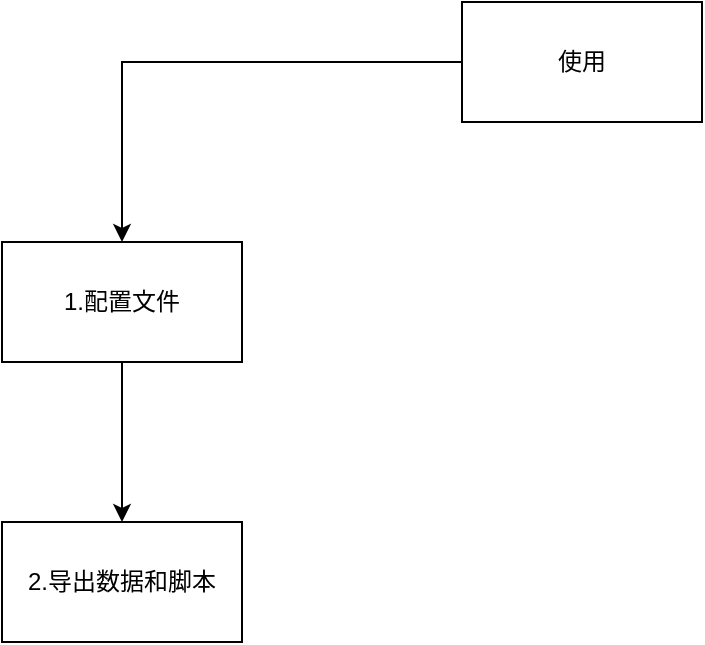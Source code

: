 <mxfile version="21.6.6" type="github" pages="8">
  <diagram name="使用教程" id="pcouzuBEbDaJKGAAC71_">
    <mxGraphModel dx="2019" dy="1148" grid="1" gridSize="10" guides="1" tooltips="1" connect="1" arrows="1" fold="1" page="1" pageScale="1" pageWidth="827" pageHeight="1169" math="0" shadow="0">
      <root>
        <mxCell id="0" />
        <mxCell id="1" parent="0" />
        <mxCell id="PqYV0M9kYv4kejPSQOvV-4" value="" style="edgeStyle=orthogonalEdgeStyle;rounded=0;orthogonalLoop=1;jettySize=auto;html=1;" parent="1" source="PqYV0M9kYv4kejPSQOvV-2" target="PqYV0M9kYv4kejPSQOvV-3" edge="1">
          <mxGeometry relative="1" as="geometry" />
        </mxCell>
        <mxCell id="PqYV0M9kYv4kejPSQOvV-2" value="使用&lt;br&gt;" style="whiteSpace=wrap;html=1;" parent="1" vertex="1">
          <mxGeometry x="260" y="190" width="120" height="60" as="geometry" />
        </mxCell>
        <mxCell id="PqYV0M9kYv4kejPSQOvV-6" value="" style="edgeStyle=orthogonalEdgeStyle;rounded=0;orthogonalLoop=1;jettySize=auto;html=1;" parent="1" source="PqYV0M9kYv4kejPSQOvV-3" target="PqYV0M9kYv4kejPSQOvV-5" edge="1">
          <mxGeometry relative="1" as="geometry" />
        </mxCell>
        <mxCell id="PqYV0M9kYv4kejPSQOvV-3" value="1.配置文件" style="whiteSpace=wrap;html=1;" parent="1" vertex="1">
          <mxGeometry x="30" y="310" width="120" height="60" as="geometry" />
        </mxCell>
        <mxCell id="PqYV0M9kYv4kejPSQOvV-5" value="2.导出数据和脚本&lt;br&gt;" style="whiteSpace=wrap;html=1;" parent="1" vertex="1">
          <mxGeometry x="30" y="450" width="120" height="60" as="geometry" />
        </mxCell>
      </root>
    </mxGraphModel>
  </diagram>
  <diagram id="igaIX1w3Rg4hu6XiSQ7m" name="运行流程">
    <mxGraphModel dx="9183" dy="5208" grid="1" gridSize="10" guides="1" tooltips="1" connect="1" arrows="1" fold="1" page="1" pageScale="1" pageWidth="827" pageHeight="1169" background="none" math="0" shadow="0">
      <root>
        <mxCell id="0" />
        <mxCell id="1" parent="0" />
        <mxCell id="2t9DX1kFWUm2xrZ-zth3-3" value="" style="edgeStyle=orthogonalEdgeStyle;rounded=1;orthogonalLoop=1;jettySize=auto;html=1;labelBackgroundColor=none;fontColor=default;" parent="1" target="2t9DX1kFWUm2xrZ-zth3-2" edge="1">
          <mxGeometry relative="1" as="geometry">
            <mxPoint x="490" y="270" as="sourcePoint" />
          </mxGeometry>
        </mxCell>
        <mxCell id="2t9DX1kFWUm2xrZ-zth3-1" value="单机运行（Package）" style="whiteSpace=wrap;html=1;rounded=1;labelBackgroundColor=none;" parent="1" vertex="1">
          <mxGeometry x="430" y="70" width="120" height="60" as="geometry" />
        </mxCell>
        <mxCell id="-NY-747oekvJskKpAdoQ-6" value="" style="edgeStyle=orthogonalEdgeStyle;rounded=1;orthogonalLoop=1;jettySize=auto;html=1;labelBackgroundColor=none;fontColor=default;" parent="1" source="2t9DX1kFWUm2xrZ-zth3-2" target="-NY-747oekvJskKpAdoQ-5" edge="1">
          <mxGeometry relative="1" as="geometry" />
        </mxCell>
        <mxCell id="2t9DX1kFWUm2xrZ-zth3-2" value="资源初始化" style="whiteSpace=wrap;html=1;rounded=1;labelBackgroundColor=none;" parent="1" vertex="1">
          <mxGeometry x="430" y="380" width="120" height="60" as="geometry" />
        </mxCell>
        <mxCell id="SC11ArtyetFeIAuJORrx-5" value="" style="endArrow=classic;html=1;rounded=1;labelBackgroundColor=none;fontColor=default;" parent="1" source="SC11ArtyetFeIAuJORrx-3" target="2t9DX1kFWUm2xrZ-zth3-1" edge="1">
          <mxGeometry relative="1" as="geometry">
            <Array as="points">
              <mxPoint x="490" y="-130" />
              <mxPoint x="490" y="-30" />
              <mxPoint x="490" y="70" />
            </Array>
          </mxGeometry>
        </mxCell>
        <mxCell id="SC11ArtyetFeIAuJORrx-7" value="" style="edgeStyle=orthogonalEdgeStyle;rounded=1;orthogonalLoop=1;jettySize=auto;html=1;labelBackgroundColor=none;fontColor=default;" parent="1" source="SC11ArtyetFeIAuJORrx-3" target="SC11ArtyetFeIAuJORrx-6" edge="1">
          <mxGeometry relative="1" as="geometry" />
        </mxCell>
        <mxCell id="Ao-0wqTjoHb6_gK077Hr-2" value="" style="edgeStyle=orthogonalEdgeStyle;rounded=1;orthogonalLoop=1;jettySize=auto;html=1;entryX=0.5;entryY=0;entryDx=0;entryDy=0;labelBackgroundColor=none;fontColor=default;" parent="1" target="2t9DX1kFWUm2xrZ-zth3-4" edge="1">
          <mxGeometry relative="1" as="geometry">
            <mxPoint x="430" y="-130" as="sourcePoint" />
            <mxPoint x="900" y="50" as="targetPoint" />
          </mxGeometry>
        </mxCell>
        <mxCell id="SC11ArtyetFeIAuJORrx-3" value="运行模式&lt;br&gt;" style="whiteSpace=wrap;html=1;rounded=1;labelBackgroundColor=none;" parent="1" vertex="1">
          <mxGeometry x="290" y="-160" width="120" height="60" as="geometry" />
        </mxCell>
        <mxCell id="SC11ArtyetFeIAuJORrx-6" value="单场景运行" style="whiteSpace=wrap;html=1;rounded=1;labelBackgroundColor=none;" parent="1" vertex="1">
          <mxGeometry y="60" width="120" height="60" as="geometry" />
        </mxCell>
        <mxCell id="SC11ArtyetFeIAuJORrx-8" value="模拟模式" style="text;html=1;align=center;verticalAlign=middle;resizable=0;points=[];autosize=1;strokeColor=none;fillColor=none;rounded=1;labelBackgroundColor=none;" parent="1" vertex="1">
          <mxGeometry x="200" y="-170" width="70" height="30" as="geometry" />
        </mxCell>
        <mxCell id="SC11ArtyetFeIAuJORrx-9" value="单机模式" style="text;html=1;align=center;verticalAlign=middle;resizable=0;points=[];autosize=1;strokeColor=none;fillColor=none;rounded=1;labelBackgroundColor=none;" parent="1" vertex="1">
          <mxGeometry x="385" y="-52" width="70" height="30" as="geometry" />
        </mxCell>
        <mxCell id="-NY-747oekvJskKpAdoQ-1" value="资源预制热更模式" style="text;html=1;align=center;verticalAlign=middle;resizable=0;points=[];autosize=1;strokeColor=none;fillColor=none;rounded=1;labelBackgroundColor=none;" parent="1" vertex="1">
          <mxGeometry x="490" y="20" width="120" height="30" as="geometry" />
        </mxCell>
        <mxCell id="-NY-747oekvJskKpAdoQ-4" value="" style="edgeStyle=orthogonalEdgeStyle;rounded=1;orthogonalLoop=1;jettySize=auto;html=1;labelBackgroundColor=none;fontColor=default;" parent="1" source="-NY-747oekvJskKpAdoQ-2" target="2t9DX1kFWUm2xrZ-zth3-2" edge="1">
          <mxGeometry relative="1" as="geometry" />
        </mxCell>
        <mxCell id="-NY-747oekvJskKpAdoQ-2" value="versionList加载" style="whiteSpace=wrap;html=1;rounded=1;labelBackgroundColor=none;" parent="1" vertex="1">
          <mxGeometry x="430" y="230" width="120" height="60" as="geometry" />
        </mxCell>
        <mxCell id="-NY-747oekvJskKpAdoQ-3" value="" style="endArrow=classic;html=1;rounded=1;entryX=0.5;entryY=0;entryDx=0;entryDy=0;labelBackgroundColor=none;fontColor=default;" parent="1" target="-NY-747oekvJskKpAdoQ-2" edge="1">
          <mxGeometry width="50" height="50" relative="1" as="geometry">
            <mxPoint x="490" y="130" as="sourcePoint" />
            <mxPoint x="540" y="80" as="targetPoint" />
          </mxGeometry>
        </mxCell>
        <mxCell id="-NY-747oekvJskKpAdoQ-5" value="GameEntry.prefab 热更资源加载" style="whiteSpace=wrap;html=1;rounded=1;labelBackgroundColor=none;" parent="1" vertex="1">
          <mxGeometry x="430" y="520" width="120" height="60" as="geometry" />
        </mxCell>
        <mxCell id="HWv7p2b8OiSIe4U5fViz-1" value="预制体引用了热更脚本，所以打包不会被剔除" style="text;html=1;align=center;verticalAlign=middle;resizable=0;points=[];autosize=1;strokeColor=none;fillColor=none;rounded=1;labelBackgroundColor=none;" parent="1" vertex="1">
          <mxGeometry x="390" y="458" width="260" height="30" as="geometry" />
        </mxCell>
        <mxCell id="HWv7p2b8OiSIe4U5fViz-3" value="" style="group;rounded=1;labelBackgroundColor=none;" parent="1" vertex="1" connectable="0">
          <mxGeometry x="1140" y="100" width="235" height="500" as="geometry" />
        </mxCell>
        <mxCell id="2t9DX1kFWUm2xrZ-zth3-4" value="可更新模式&lt;br&gt;（Update）模式" style="whiteSpace=wrap;html=1;rounded=1;labelBackgroundColor=none;" parent="HWv7p2b8OiSIe4U5fViz-3" vertex="1">
          <mxGeometry width="144.615" height="60" as="geometry" />
        </mxCell>
        <mxCell id="-NY-747oekvJskKpAdoQ-7" value="remoteList 下载" style="rounded=1;whiteSpace=wrap;html=1;labelBackgroundColor=none;" parent="HWv7p2b8OiSIe4U5fViz-3" vertex="1">
          <mxGeometry y="160" width="144.615" height="60" as="geometry" />
        </mxCell>
        <mxCell id="-NY-747oekvJskKpAdoQ-8" value="" style="edgeStyle=orthogonalEdgeStyle;rounded=1;orthogonalLoop=1;jettySize=auto;html=1;labelBackgroundColor=none;fontColor=default;" parent="HWv7p2b8OiSIe4U5fViz-3" source="2t9DX1kFWUm2xrZ-zth3-4" target="-NY-747oekvJskKpAdoQ-7" edge="1">
          <mxGeometry relative="1" as="geometry" />
        </mxCell>
        <mxCell id="-NY-747oekvJskKpAdoQ-9" value="资源检查/更新下载" style="rounded=1;whiteSpace=wrap;html=1;labelBackgroundColor=none;" parent="HWv7p2b8OiSIe4U5fViz-3" vertex="1">
          <mxGeometry y="300" width="144.615" height="60" as="geometry" />
        </mxCell>
        <mxCell id="-NY-747oekvJskKpAdoQ-10" value="" style="edgeStyle=orthogonalEdgeStyle;rounded=1;orthogonalLoop=1;jettySize=auto;html=1;labelBackgroundColor=none;fontColor=default;" parent="HWv7p2b8OiSIe4U5fViz-3" source="-NY-747oekvJskKpAdoQ-7" target="-NY-747oekvJskKpAdoQ-9" edge="1">
          <mxGeometry relative="1" as="geometry" />
        </mxCell>
        <mxCell id="-NY-747oekvJskKpAdoQ-14" value="dll 热更新" style="rounded=1;whiteSpace=wrap;html=1;labelBackgroundColor=none;" parent="HWv7p2b8OiSIe4U5fViz-3" vertex="1">
          <mxGeometry y="440" width="144.615" height="60" as="geometry" />
        </mxCell>
        <mxCell id="-NY-747oekvJskKpAdoQ-15" value="" style="edgeStyle=orthogonalEdgeStyle;rounded=1;orthogonalLoop=1;jettySize=auto;html=1;labelBackgroundColor=none;fontColor=default;" parent="HWv7p2b8OiSIe4U5fViz-3" source="-NY-747oekvJskKpAdoQ-9" target="-NY-747oekvJskKpAdoQ-14" edge="1">
          <mxGeometry relative="1" as="geometry" />
        </mxCell>
        <mxCell id="-NY-747oekvJskKpAdoQ-17" value="开启hybrid&amp;nbsp;" style="text;html=1;align=center;verticalAlign=middle;resizable=0;points=[];autosize=1;strokeColor=none;fillColor=none;rounded=1;labelBackgroundColor=none;" parent="HWv7p2b8OiSIe4U5fViz-3" vertex="1">
          <mxGeometry x="108.462" y="368" width="80" height="30" as="geometry" />
        </mxCell>
        <mxCell id="-NY-747oekvJskKpAdoQ-11" value="&lt;pre data-darkreader-inline-color=&quot;&quot; data-darkreader-inline-bgcolor=&quot;&quot; style=&quot;background-color: rgb(38, 38, 38); color: rgb(208, 208, 208); font-family: &amp;quot;JetBrains Mono&amp;quot;, monospace; font-size: 9.8pt; --darkreader-inline-bgcolor: #212221; --darkreader-inline-color: #e2d8c8;&quot;&gt;CheckVersionUrl&lt;/pre&gt;" style="text;html=1;align=center;verticalAlign=middle;resizable=0;points=[];autosize=1;strokeColor=none;fillColor=none;rounded=1;labelBackgroundColor=none;" parent="HWv7p2b8OiSIe4U5fViz-3" vertex="1">
          <mxGeometry x="78.333" y="70" width="130" height="60" as="geometry" />
        </mxCell>
        <mxCell id="HWv7p2b8OiSIe4U5fViz-16" value="" style="endArrow=classic;html=1;rounded=1;entryX=0;entryY=0.25;entryDx=0;entryDy=0;labelBackgroundColor=none;fontColor=default;" parent="HWv7p2b8OiSIe4U5fViz-3" target="HWv7p2b8OiSIe4U5fViz-22" edge="1">
          <mxGeometry width="50" height="50" relative="1" as="geometry">
            <mxPoint x="150" y="329.5" as="sourcePoint" />
            <mxPoint x="240" y="329.5" as="targetPoint" />
            <Array as="points">
              <mxPoint x="210" y="175" />
            </Array>
          </mxGeometry>
        </mxCell>
        <mxCell id="HWv7p2b8OiSIe4U5fViz-28" value="" style="endArrow=classic;html=1;rounded=1;labelBackgroundColor=none;fontColor=default;" parent="HWv7p2b8OiSIe4U5fViz-3" target="HWv7p2b8OiSIe4U5fViz-27" edge="1">
          <mxGeometry width="50" height="50" relative="1" as="geometry">
            <mxPoint x="70" y="500" as="sourcePoint" />
            <mxPoint x="120" y="450" as="targetPoint" />
          </mxGeometry>
        </mxCell>
        <mxCell id="HWv7p2b8OiSIe4U5fViz-13" value="" style="group;rounded=1;labelBackgroundColor=none;" parent="1" vertex="1" connectable="0">
          <mxGeometry x="1530" y="400" width="120" height="480" as="geometry" />
        </mxCell>
        <mxCell id="HWv7p2b8OiSIe4U5fViz-4" value="checkResources（检查资源更新）" style="whiteSpace=wrap;html=1;rounded=1;labelBackgroundColor=none;" parent="HWv7p2b8OiSIe4U5fViz-13" vertex="1">
          <mxGeometry width="120" height="60" as="geometry" />
        </mxCell>
        <mxCell id="HWv7p2b8OiSIe4U5fViz-6" value="获取下载remmotelist" style="whiteSpace=wrap;html=1;rounded=1;labelBackgroundColor=none;" parent="HWv7p2b8OiSIe4U5fViz-13" vertex="1">
          <mxGeometry y="140" width="120" height="60" as="geometry" />
        </mxCell>
        <mxCell id="HWv7p2b8OiSIe4U5fViz-7" value="" style="edgeStyle=orthogonalEdgeStyle;rounded=1;orthogonalLoop=1;jettySize=auto;html=1;labelBackgroundColor=none;fontColor=default;" parent="HWv7p2b8OiSIe4U5fViz-13" source="HWv7p2b8OiSIe4U5fViz-4" target="HWv7p2b8OiSIe4U5fViz-6" edge="1">
          <mxGeometry relative="1" as="geometry" />
        </mxCell>
        <mxCell id="HWv7p2b8OiSIe4U5fViz-8" value="获取资源信息，存入字典中" style="whiteSpace=wrap;html=1;rounded=1;labelBackgroundColor=none;" parent="HWv7p2b8OiSIe4U5fViz-13" vertex="1">
          <mxGeometry y="280" width="120" height="60" as="geometry" />
        </mxCell>
        <mxCell id="HWv7p2b8OiSIe4U5fViz-9" value="" style="edgeStyle=orthogonalEdgeStyle;rounded=1;orthogonalLoop=1;jettySize=auto;html=1;labelBackgroundColor=none;fontColor=default;" parent="HWv7p2b8OiSIe4U5fViz-13" source="HWv7p2b8OiSIe4U5fViz-6" target="HWv7p2b8OiSIe4U5fViz-8" edge="1">
          <mxGeometry relative="1" as="geometry" />
        </mxCell>
        <mxCell id="HWv7p2b8OiSIe4U5fViz-10" value="更新资源信息（判断资源是否需要更新，设置新资源路径）" style="whiteSpace=wrap;html=1;rounded=1;labelBackgroundColor=none;" parent="HWv7p2b8OiSIe4U5fViz-13" vertex="1">
          <mxGeometry y="420" width="120" height="60" as="geometry" />
        </mxCell>
        <mxCell id="HWv7p2b8OiSIe4U5fViz-11" value="" style="edgeStyle=orthogonalEdgeStyle;rounded=1;orthogonalLoop=1;jettySize=auto;html=1;labelBackgroundColor=none;fontColor=default;" parent="HWv7p2b8OiSIe4U5fViz-13" source="HWv7p2b8OiSIe4U5fViz-8" target="HWv7p2b8OiSIe4U5fViz-10" edge="1">
          <mxGeometry relative="1" as="geometry" />
        </mxCell>
        <mxCell id="HWv7p2b8OiSIe4U5fViz-22" value="下载versionList 进行版本号比对，如果不相同则更新" style="whiteSpace=wrap;html=1;rounded=1;labelBackgroundColor=none;" parent="1" vertex="1">
          <mxGeometry x="1530" y="260" width="120" height="60" as="geometry" />
        </mxCell>
        <mxCell id="HWv7p2b8OiSIe4U5fViz-24" value="" style="endArrow=classic;html=1;rounded=1;exitX=0.5;exitY=1;exitDx=0;exitDy=0;labelBackgroundColor=none;fontColor=default;" parent="1" source="HWv7p2b8OiSIe4U5fViz-22" edge="1">
          <mxGeometry width="50" height="50" relative="1" as="geometry">
            <mxPoint x="1570" y="310" as="sourcePoint" />
            <mxPoint x="1590" y="390" as="targetPoint" />
          </mxGeometry>
        </mxCell>
        <mxCell id="HWv7p2b8OiSIe4U5fViz-32" value="" style="edgeStyle=orthogonalEdgeStyle;rounded=1;orthogonalLoop=1;jettySize=auto;html=1;labelBackgroundColor=none;fontColor=default;" parent="1" source="HWv7p2b8OiSIe4U5fViz-27" edge="1">
          <mxGeometry relative="1" as="geometry">
            <mxPoint x="830" y="1080" as="targetPoint" />
            <Array as="points">
              <mxPoint x="830" y="750" />
            </Array>
          </mxGeometry>
        </mxCell>
        <mxCell id="HWv7p2b8OiSIe4U5fViz-27" value="GameEntry.prefab 热更资源加载" style="whiteSpace=wrap;html=1;rounded=1;labelBackgroundColor=none;" parent="1" vertex="1">
          <mxGeometry x="1152.31" y="720" width="120" height="60" as="geometry" />
        </mxCell>
        <mxCell id="HWv7p2b8OiSIe4U5fViz-29" value="" style="group;rounded=1;labelBackgroundColor=none;" parent="1" vertex="1" connectable="0">
          <mxGeometry x="770" y="380" width="127" height="168" as="geometry" />
        </mxCell>
        <mxCell id="HWv7p2b8OiSIe4U5fViz-17" value="将从StreamingAssets路径下的加载&lt;br&gt;资源" style="whiteSpace=wrap;html=1;rounded=1;labelBackgroundColor=none;" parent="HWv7p2b8OiSIe4U5fViz-29" vertex="1">
          <mxGeometry y="108" width="120" height="60" as="geometry" />
        </mxCell>
        <mxCell id="HWv7p2b8OiSIe4U5fViz-19" value="获取资源信息存入字典" style="whiteSpace=wrap;html=1;rounded=1;labelBackgroundColor=none;" parent="HWv7p2b8OiSIe4U5fViz-29" vertex="1">
          <mxGeometry x="7" width="120" height="60" as="geometry" />
        </mxCell>
        <mxCell id="HWv7p2b8OiSIe4U5fViz-18" value="" style="edgeStyle=orthogonalEdgeStyle;rounded=1;orthogonalLoop=1;jettySize=auto;html=1;labelBackgroundColor=none;fontColor=default;" parent="1" source="2t9DX1kFWUm2xrZ-zth3-2" target="HWv7p2b8OiSIe4U5fViz-17" edge="1">
          <mxGeometry relative="1" as="geometry">
            <Array as="points">
              <mxPoint x="830" y="410" />
            </Array>
          </mxGeometry>
        </mxCell>
        <mxCell id="HWv7p2b8OiSIe4U5fViz-20" value="" style="edgeStyle=orthogonalEdgeStyle;rounded=1;orthogonalLoop=1;jettySize=auto;html=1;labelBackgroundColor=none;fontColor=default;" parent="1" source="2t9DX1kFWUm2xrZ-zth3-2" target="HWv7p2b8OiSIe4U5fViz-19" edge="1">
          <mxGeometry relative="1" as="geometry" />
        </mxCell>
        <mxCell id="HWv7p2b8OiSIe4U5fViz-30" value="" style="endArrow=classic;html=1;rounded=1;exitX=0.354;exitY=0.933;exitDx=0;exitDy=0;exitPerimeter=0;labelBackgroundColor=none;fontColor=default;" parent="1" source="-NY-747oekvJskKpAdoQ-5" edge="1">
          <mxGeometry width="50" height="50" relative="1" as="geometry">
            <mxPoint x="820" y="920" as="sourcePoint" />
            <mxPoint x="830" y="1080" as="targetPoint" />
            <Array as="points">
              <mxPoint x="470" y="880" />
              <mxPoint x="650" y="880" />
              <mxPoint x="800" y="880" />
            </Array>
          </mxGeometry>
        </mxCell>
        <mxCell id="HWv7p2b8OiSIe4U5fViz-36" value="" style="edgeStyle=orthogonalEdgeStyle;rounded=1;orthogonalLoop=1;jettySize=auto;html=1;labelBackgroundColor=none;fontColor=default;" parent="1" source="HWv7p2b8OiSIe4U5fViz-33" target="HWv7p2b8OiSIe4U5fViz-35" edge="1">
          <mxGeometry relative="1" as="geometry" />
        </mxCell>
        <mxCell id="yI05zYHsDVhouOjmOH0p-3" value="" style="edgeStyle=orthogonalEdgeStyle;rounded=1;orthogonalLoop=1;jettySize=auto;html=1;labelBackgroundColor=none;fontColor=default;" parent="1" source="HWv7p2b8OiSIe4U5fViz-33" target="yI05zYHsDVhouOjmOH0p-2" edge="1">
          <mxGeometry relative="1" as="geometry" />
        </mxCell>
        <mxCell id="HWv7p2b8OiSIe4U5fViz-33" value="GameEntry.prefab" style="whiteSpace=wrap;html=1;rounded=1;labelBackgroundColor=none;" parent="1" vertex="1">
          <mxGeometry x="777" y="1080" width="120" height="60" as="geometry" />
        </mxCell>
        <mxCell id="HWv7p2b8OiSIe4U5fViz-34" value="" style="edgeStyle=orthogonalEdgeStyle;rounded=1;orthogonalLoop=1;jettySize=auto;html=1;entryX=0.413;entryY=0;entryDx=0;entryDy=0;entryPerimeter=0;labelBackgroundColor=none;fontColor=default;" parent="1" target="HWv7p2b8OiSIe4U5fViz-33" edge="1">
          <mxGeometry relative="1" as="geometry">
            <mxPoint x="1530" y="860" as="sourcePoint" />
            <mxPoint x="830" y="1070" as="targetPoint" />
            <Array as="points">
              <mxPoint x="830" y="860" />
              <mxPoint x="830" y="1080" />
            </Array>
          </mxGeometry>
        </mxCell>
        <mxCell id="HWv7p2b8OiSIe4U5fViz-35" value="SceneObject" style="whiteSpace=wrap;html=1;rounded=1;labelBackgroundColor=none;" parent="1" vertex="1">
          <mxGeometry x="290" y="1280" width="120" height="60" as="geometry" />
        </mxCell>
        <mxCell id="yI05zYHsDVhouOjmOH0p-1" value="场景中可交互物体管理组件" style="text;html=1;align=center;verticalAlign=middle;resizable=0;points=[];autosize=1;strokeColor=none;fillColor=none;rounded=1;labelBackgroundColor=none;" parent="1" vertex="1">
          <mxGeometry x="295" y="1238" width="170" height="30" as="geometry" />
        </mxCell>
        <mxCell id="yI05zYHsDVhouOjmOH0p-6" value="" style="edgeStyle=orthogonalEdgeStyle;rounded=1;orthogonalLoop=1;jettySize=auto;html=1;labelBackgroundColor=none;fontColor=default;" parent="1" source="yI05zYHsDVhouOjmOH0p-2" target="yI05zYHsDVhouOjmOH0p-5" edge="1">
          <mxGeometry relative="1" as="geometry" />
        </mxCell>
        <mxCell id="yI05zYHsDVhouOjmOH0p-2" value="ResetProcedure(初始化procedure,创建热更新流程发状态机)" style="whiteSpace=wrap;html=1;rounded=1;labelBackgroundColor=none;" parent="1" vertex="1">
          <mxGeometry x="777" y="1450" width="120" height="60" as="geometry" />
        </mxCell>
        <mxCell id="yI05zYHsDVhouOjmOH0p-8" value="" style="edgeStyle=orthogonalEdgeStyle;rounded=1;orthogonalLoop=1;jettySize=auto;html=1;labelBackgroundColor=none;fontColor=default;" parent="1" source="yI05zYHsDVhouOjmOH0p-5" target="yI05zYHsDVhouOjmOH0p-7" edge="1">
          <mxGeometry relative="1" as="geometry" />
        </mxCell>
        <mxCell id="yI05zYHsDVhouOjmOH0p-5" value="开始流程&lt;br&gt;&lt;pre data-darkreader-inline-color=&quot;&quot; data-darkreader-inline-bgcolor=&quot;&quot; style=&quot;background-color: rgb(38, 38, 38); color: rgb(208, 208, 208); font-family: &amp;quot;JetBrains Mono&amp;quot;, monospace; font-size: 9.8pt; --darkreader-inline-bgcolor: #212221; --darkreader-inline-color: #e2d8c8;&quot;&gt;GT.Hotfix.ProcedurePreload&lt;/pre&gt;" style="whiteSpace=wrap;html=1;rounded=1;labelBackgroundColor=none;" parent="1" vertex="1">
          <mxGeometry x="777" y="1590" width="120" height="60" as="geometry" />
        </mxCell>
        <mxCell id="yI05zYHsDVhouOjmOH0p-14" value="" style="edgeStyle=orthogonalEdgeStyle;rounded=1;orthogonalLoop=1;jettySize=auto;html=1;labelBackgroundColor=none;fontColor=default;" parent="1" source="yI05zYHsDVhouOjmOH0p-7" target="yI05zYHsDVhouOjmOH0p-13" edge="1">
          <mxGeometry relative="1" as="geometry" />
        </mxCell>
        <mxCell id="yI05zYHsDVhouOjmOH0p-20" value="" style="edgeStyle=orthogonalEdgeStyle;rounded=1;orthogonalLoop=1;jettySize=auto;html=1;labelBackgroundColor=none;fontColor=default;" parent="1" source="yI05zYHsDVhouOjmOH0p-7" edge="1">
          <mxGeometry relative="1" as="geometry">
            <mxPoint x="837" y="2270" as="targetPoint" />
          </mxGeometry>
        </mxCell>
        <mxCell id="yI05zYHsDVhouOjmOH0p-7" value="数据初始化" style="whiteSpace=wrap;html=1;rounded=1;labelBackgroundColor=none;" parent="1" vertex="1">
          <mxGeometry x="777" y="1730" width="120" height="60" as="geometry" />
        </mxCell>
        <mxCell id="yI05zYHsDVhouOjmOH0p-12" value="DataTable" style="swimlane;whiteSpace=wrap;html=1;startSize=20;rounded=1;labelBackgroundColor=none;" parent="1" vertex="1">
          <mxGeometry x="990" y="1680" width="270" height="440" as="geometry" />
        </mxCell>
        <mxCell id="yI05zYHsDVhouOjmOH0p-16" value="" style="edgeStyle=orthogonalEdgeStyle;rounded=1;orthogonalLoop=1;jettySize=auto;html=1;labelBackgroundColor=none;fontColor=default;" parent="yI05zYHsDVhouOjmOH0p-12" source="yI05zYHsDVhouOjmOH0p-13" target="yI05zYHsDVhouOjmOH0p-15" edge="1">
          <mxGeometry relative="1" as="geometry" />
        </mxCell>
        <mxCell id="yI05zYHsDVhouOjmOH0p-13" value="LoadDataTable&lt;br&gt;加载数据表成功" style="whiteSpace=wrap;html=1;rounded=1;labelBackgroundColor=none;" parent="yI05zYHsDVhouOjmOH0p-12" vertex="1">
          <mxGeometry x="75" y="50" width="120" height="60" as="geometry" />
        </mxCell>
        <mxCell id="yI05zYHsDVhouOjmOH0p-18" value="" style="edgeStyle=orthogonalEdgeStyle;rounded=1;orthogonalLoop=1;jettySize=auto;html=1;labelBackgroundColor=none;fontColor=default;" parent="yI05zYHsDVhouOjmOH0p-12" source="yI05zYHsDVhouOjmOH0p-15" target="yI05zYHsDVhouOjmOH0p-17" edge="1">
          <mxGeometry relative="1" as="geometry" />
        </mxCell>
        <mxCell id="yI05zYHsDVhouOjmOH0p-15" value="JsonHelpler 初始化&lt;br&gt;JsonCnver.Parse(解析数据，line 之间插入\t,分隔数组)" style="whiteSpace=wrap;html=1;rounded=1;labelBackgroundColor=none;" parent="yI05zYHsDVhouOjmOH0p-12" vertex="1">
          <mxGeometry x="75" y="190" width="120" height="60" as="geometry" />
        </mxCell>
        <mxCell id="yI05zYHsDVhouOjmOH0p-17" value="DR_数据表行类解析" style="whiteSpace=wrap;html=1;rounded=1;labelBackgroundColor=none;" parent="yI05zYHsDVhouOjmOH0p-12" vertex="1">
          <mxGeometry x="75" y="330" width="120" height="60" as="geometry" />
        </mxCell>
        <mxCell id="yI05zYHsDVhouOjmOH0p-23" value="" style="edgeStyle=orthogonalEdgeStyle;rounded=1;orthogonalLoop=1;jettySize=auto;html=1;labelBackgroundColor=none;fontColor=default;" parent="1" source="yI05zYHsDVhouOjmOH0p-21" target="yI05zYHsDVhouOjmOH0p-22" edge="1">
          <mxGeometry relative="1" as="geometry" />
        </mxCell>
        <mxCell id="yI05zYHsDVhouOjmOH0p-25" value="" style="edgeStyle=orthogonalEdgeStyle;rounded=1;orthogonalLoop=1;jettySize=auto;html=1;labelBackgroundColor=none;fontColor=default;" parent="1" source="yI05zYHsDVhouOjmOH0p-21" target="yI05zYHsDVhouOjmOH0p-24" edge="1">
          <mxGeometry relative="1" as="geometry" />
        </mxCell>
        <mxCell id="yI05zYHsDVhouOjmOH0p-21" value="测试模式" style="rhombus;whiteSpace=wrap;html=1;rounded=1;labelBackgroundColor=none;" parent="1" vertex="1">
          <mxGeometry x="797" y="2270" width="80" height="80" as="geometry" />
        </mxCell>
        <mxCell id="yI05zYHsDVhouOjmOH0p-30" value="" style="edgeStyle=orthogonalEdgeStyle;rounded=1;orthogonalLoop=1;jettySize=auto;html=1;labelBackgroundColor=none;fontColor=default;" parent="1" source="wmqOc8fDUDbuYKHeCNPr-2" target="yI05zYHsDVhouOjmOH0p-29" edge="1">
          <mxGeometry relative="1" as="geometry" />
        </mxCell>
        <mxCell id="yI05zYHsDVhouOjmOH0p-22" value="&lt;font style=&quot;--darkreader-inline-color: #f1524c;&quot; data-darkreader-inline-color=&quot;&quot; color=&quot;#ff3333&quot;&gt;加载Task&lt;/font&gt;" style="whiteSpace=wrap;html=1;rounded=1;labelBackgroundColor=none;" parent="1" vertex="1">
          <mxGeometry x="300" y="2540" width="120" height="60" as="geometry" />
        </mxCell>
        <mxCell id="yI05zYHsDVhouOjmOH0p-24" value="" style="whiteSpace=wrap;html=1;rounded=1;labelBackgroundColor=none;" parent="1" vertex="1">
          <mxGeometry x="1210" y="2530" width="120" height="60" as="geometry" />
        </mxCell>
        <mxCell id="yI05zYHsDVhouOjmOH0p-26" value="Y" style="text;html=1;align=center;verticalAlign=middle;resizable=0;points=[];autosize=1;strokeColor=none;fillColor=none;rounded=1;labelBackgroundColor=none;" parent="1" vertex="1">
          <mxGeometry x="630" y="2258" width="30" height="30" as="geometry" />
        </mxCell>
        <mxCell id="yI05zYHsDVhouOjmOH0p-27" value="N" style="text;html=1;align=center;verticalAlign=middle;resizable=0;points=[];autosize=1;strokeColor=none;fillColor=none;rounded=1;labelBackgroundColor=none;" parent="1" vertex="1">
          <mxGeometry x="925" y="2258" width="30" height="30" as="geometry" />
        </mxCell>
        <mxCell id="yI05zYHsDVhouOjmOH0p-28" value="j进入demo 场景，框架和所有资源都在一个场景中&lt;br&gt;并且为simulate模式" style="text;html=1;align=center;verticalAlign=middle;resizable=0;points=[];autosize=1;strokeColor=none;fillColor=none;rounded=1;labelBackgroundColor=none;" parent="1" vertex="1">
          <mxGeometry x="395" y="2243" width="290" height="40" as="geometry" />
        </mxCell>
        <mxCell id="yI05zYHsDVhouOjmOH0p-32" value="" style="edgeStyle=orthogonalEdgeStyle;rounded=1;orthogonalLoop=1;jettySize=auto;html=1;labelBackgroundColor=none;fontColor=default;" parent="1" source="yI05zYHsDVhouOjmOH0p-29" edge="1">
          <mxGeometry relative="1" as="geometry">
            <mxPoint x="360" y="2850" as="sourcePoint" />
            <mxPoint x="360" y="2923" as="targetPoint" />
          </mxGeometry>
        </mxCell>
        <mxCell id="yI05zYHsDVhouOjmOH0p-34" value="" style="edgeStyle=orthogonalEdgeStyle;rounded=1;orthogonalLoop=1;jettySize=auto;html=1;labelBackgroundColor=none;fontColor=default;" parent="1" target="yI05zYHsDVhouOjmOH0p-33" edge="1">
          <mxGeometry relative="1" as="geometry">
            <mxPoint x="360" y="2983" as="sourcePoint" />
          </mxGeometry>
        </mxCell>
        <mxCell id="wmqOc8fDUDbuYKHeCNPr-8" value="" style="edgeStyle=orthogonalEdgeStyle;rounded=1;orthogonalLoop=1;jettySize=auto;html=1;labelBackgroundColor=none;fontColor=default;" parent="1" source="yI05zYHsDVhouOjmOH0p-33" edge="1">
          <mxGeometry relative="1" as="geometry">
            <mxPoint x="360" y="3180" as="targetPoint" />
          </mxGeometry>
        </mxCell>
        <mxCell id="yI05zYHsDVhouOjmOH0p-33" value="读取Task 表格,将所有task 添加到List 中" style="whiteSpace=wrap;html=1;rounded=1;labelBackgroundColor=none;" parent="1" vertex="1">
          <mxGeometry x="300" y="3050" width="120" height="60" as="geometry" />
        </mxCell>
        <mxCell id="yI05zYHsDVhouOjmOH0p-35" value="Task State Component" style="text;html=1;align=center;verticalAlign=middle;resizable=0;points=[];autosize=1;strokeColor=none;fillColor=none;rounded=1;labelBackgroundColor=none;" parent="1" vertex="1">
          <mxGeometry x="440" y="3003" width="140" height="30" as="geometry" />
        </mxCell>
        <mxCell id="wmqOc8fDUDbuYKHeCNPr-5" value="" style="edgeStyle=orthogonalEdgeStyle;rounded=1;orthogonalLoop=1;jettySize=auto;html=1;labelBackgroundColor=none;fontColor=default;" parent="1" source="yI05zYHsDVhouOjmOH0p-22" target="wmqOc8fDUDbuYKHeCNPr-2" edge="1">
          <mxGeometry relative="1" as="geometry">
            <mxPoint x="370" y="2590" as="sourcePoint" />
            <mxPoint x="360" y="2800" as="targetPoint" />
          </mxGeometry>
        </mxCell>
        <mxCell id="wmqOc8fDUDbuYKHeCNPr-2" value="GameSimulate（游戏模拟模式）" style="whiteSpace=wrap;html=1;rounded=1;labelBackgroundColor=none;" parent="1" vertex="1">
          <mxGeometry x="300" y="2680" width="120" height="60" as="geometry" />
        </mxCell>
        <mxCell id="wmqOc8fDUDbuYKHeCNPr-6" value="" style="edgeStyle=orthogonalEdgeStyle;rounded=1;orthogonalLoop=1;jettySize=auto;html=1;labelBackgroundColor=none;fontColor=default;" parent="1" target="yI05zYHsDVhouOjmOH0p-29" edge="1">
          <mxGeometry relative="1" as="geometry">
            <mxPoint x="360" y="2850" as="sourcePoint" />
            <mxPoint x="360" y="2923" as="targetPoint" />
          </mxGeometry>
        </mxCell>
        <mxCell id="yI05zYHsDVhouOjmOH0p-29" value="Task.Create" style="whiteSpace=wrap;html=1;rounded=1;labelBackgroundColor=none;" parent="1" vertex="1">
          <mxGeometry x="300" y="2820" width="120" height="60" as="geometry" />
        </mxCell>
        <mxCell id="wmqOc8fDUDbuYKHeCNPr-11" value="" style="edgeStyle=orthogonalEdgeStyle;rounded=1;orthogonalLoop=1;jettySize=auto;html=1;labelBackgroundColor=none;fontColor=default;" parent="1" source="wmqOc8fDUDbuYKHeCNPr-9" target="wmqOc8fDUDbuYKHeCNPr-10" edge="1">
          <mxGeometry relative="1" as="geometry" />
        </mxCell>
        <mxCell id="wmqOc8fDUDbuYKHeCNPr-9" value="初始化任务" style="rhombus;whiteSpace=wrap;html=1;rounded=1;labelBackgroundColor=none;" parent="1" vertex="1">
          <mxGeometry x="320" y="2923" width="80" height="80" as="geometry" />
        </mxCell>
        <mxCell id="wmqOc8fDUDbuYKHeCNPr-10" value="" style="whiteSpace=wrap;html=1;rounded=1;labelBackgroundColor=none;" parent="1" vertex="1">
          <mxGeometry x="685" y="3050" width="120" height="60" as="geometry" />
        </mxCell>
        <mxCell id="wmqOc8fDUDbuYKHeCNPr-12" value="多人模式" style="text;html=1;align=center;verticalAlign=middle;resizable=0;points=[];autosize=1;strokeColor=none;fillColor=none;rounded=1;labelBackgroundColor=none;" parent="1" vertex="1">
          <mxGeometry x="425" y="2918" width="70" height="30" as="geometry" />
        </mxCell>
        <mxCell id="wmqOc8fDUDbuYKHeCNPr-13" value="单人模式" style="text;html=1;align=center;verticalAlign=middle;resizable=0;points=[];autosize=1;strokeColor=none;fillColor=none;rounded=1;labelBackgroundColor=none;" parent="1" vertex="1">
          <mxGeometry x="275" y="2998" width="70" height="30" as="geometry" />
        </mxCell>
        <mxCell id="wmqOc8fDUDbuYKHeCNPr-14" value="&lt;pre data-darkreader-inline-color=&quot;&quot; data-darkreader-inline-bgcolor=&quot;&quot; style=&quot;background-color: rgb(38, 38, 38); color: rgb(208, 208, 208); font-family: &amp;quot;JetBrains Mono&amp;quot;, monospace; font-size: 9.8pt; --darkreader-inline-bgcolor: #212221; --darkreader-inline-color: #e2d8c8;&quot;&gt;GameSimulate&lt;/pre&gt;" style="swimlane;whiteSpace=wrap;html=1;rounded=1;labelBackgroundColor=none;" parent="1" vertex="1">
          <mxGeometry x="200" y="2500" width="320" height="800" as="geometry" />
        </mxCell>
        <mxCell id="wmqOc8fDUDbuYKHeCNPr-15" value="初始化：Initialize" style="text;html=1;align=center;verticalAlign=middle;resizable=0;points=[];autosize=1;strokeColor=none;fillColor=none;rounded=1;labelBackgroundColor=none;" parent="1" vertex="1">
          <mxGeometry x="175" y="2678" width="110" height="30" as="geometry" />
        </mxCell>
        <mxCell id="wmqOc8fDUDbuYKHeCNPr-18" value="" style="edgeStyle=orthogonalEdgeStyle;rounded=1;orthogonalLoop=1;jettySize=auto;html=1;labelBackgroundColor=none;fontColor=default;" parent="1" source="wmqOc8fDUDbuYKHeCNPr-16" target="wmqOc8fDUDbuYKHeCNPr-17" edge="1">
          <mxGeometry relative="1" as="geometry" />
        </mxCell>
        <mxCell id="wmqOc8fDUDbuYKHeCNPr-16" value="&lt;pre data-darkreader-inline-bgcolor=&quot;&quot; style=&quot;background-color: rgb(38, 38, 38); font-family: &amp;quot;JetBrains Mono&amp;quot;, monospace; font-size: 9.8pt; --darkreader-inline-bgcolor: #212221;&quot;&gt;开启任务&lt;/pre&gt;&lt;pre data-darkreader-inline-bgcolor=&quot;&quot; style=&quot;background-color: rgb(38, 38, 38); font-family: &amp;quot;JetBrains Mono&amp;quot;, monospace; font-size: 9.8pt; --darkreader-inline-bgcolor: #212221;&quot;&gt;StartGame：：StartState&lt;/pre&gt;" style="whiteSpace=wrap;html=1;rounded=1;labelBackgroundColor=none;" parent="1" vertex="1">
          <mxGeometry x="300" y="3180" width="120" height="60" as="geometry" />
        </mxCell>
        <mxCell id="wmqOc8fDUDbuYKHeCNPr-22" value="" style="edgeStyle=orthogonalEdgeStyle;rounded=1;orthogonalLoop=1;jettySize=auto;html=1;labelBackgroundColor=none;fontColor=default;" parent="1" source="wmqOc8fDUDbuYKHeCNPr-17" target="wmqOc8fDUDbuYKHeCNPr-21" edge="1">
          <mxGeometry relative="1" as="geometry" />
        </mxCell>
        <mxCell id="wmqOc8fDUDbuYKHeCNPr-17" value="&lt;pre data-darkreader-inline-color=&quot;&quot; data-darkreader-inline-bgcolor=&quot;&quot; style=&quot;background-color: rgb(38, 38, 38); color: rgb(208, 208, 208); font-family: &amp;quot;JetBrains Mono&amp;quot;, monospace; font-size: 9.8pt; --darkreader-inline-bgcolor: #212221; --darkreader-inline-color: #e2d8c8;&quot;&gt;m_CurrentState&lt;span data-darkreader-inline-color=&quot;&quot; style=&quot;color: rgb(189, 189, 189); --darkreader-inline-color: #d4cab9;&quot;&gt;.&lt;/span&gt;&lt;span data-darkreader-inline-color=&quot;&quot; style=&quot;color: rgb(57, 204, 143); --darkreader-inline-color: #72d7a2;&quot;&gt;OnEnter&lt;/span&gt;&lt;span data-darkreader-inline-color=&quot;&quot; style=&quot;color: rgb(189, 189, 189); --darkreader-inline-color: #d4cab9;&quot;&gt;();&lt;/span&gt;&lt;/pre&gt;" style="whiteSpace=wrap;html=1;rounded=1;labelBackgroundColor=none;" parent="1" vertex="1">
          <mxGeometry x="300" y="3530" width="120" height="60" as="geometry" />
        </mxCell>
        <mxCell id="wmqOc8fDUDbuYKHeCNPr-20" value="状态循环：Runtime" style="swimlane;whiteSpace=wrap;html=1;rounded=1;labelBackgroundColor=none;" parent="1" vertex="1">
          <mxGeometry x="120" y="3400" width="440" height="510" as="geometry" />
        </mxCell>
        <mxCell id="UfWwseGcGakqzqghgAgB-2" value="" style="edgeStyle=orthogonalEdgeStyle;rounded=0;orthogonalLoop=1;jettySize=auto;html=1;" parent="wmqOc8fDUDbuYKHeCNPr-20" source="UfWwseGcGakqzqghgAgB-4" target="UfWwseGcGakqzqghgAgB-1" edge="1">
          <mxGeometry relative="1" as="geometry" />
        </mxCell>
        <mxCell id="UfWwseGcGakqzqghgAgB-3" value="" style="edgeStyle=orthogonalEdgeStyle;rounded=0;orthogonalLoop=1;jettySize=auto;html=1;" parent="wmqOc8fDUDbuYKHeCNPr-20" source="UfWwseGcGakqzqghgAgB-4" target="UfWwseGcGakqzqghgAgB-1" edge="1">
          <mxGeometry relative="1" as="geometry" />
        </mxCell>
        <mxCell id="wmqOc8fDUDbuYKHeCNPr-21" value="&lt;font color=&quot;#fff2f5&quot; style=&quot;--darkreader-inline-color: #ffdada;&quot; data-darkreader-inline-color=&quot;&quot;&gt;Node 状态机&lt;/font&gt;" style="rounded=1;whiteSpace=wrap;html=1;labelBackgroundColor=none;" parent="wmqOc8fDUDbuYKHeCNPr-20" vertex="1">
          <mxGeometry x="100" y="320" width="120" height="60" as="geometry" />
        </mxCell>
        <mxCell id="UfWwseGcGakqzqghgAgB-1" value="&lt;font color=&quot;#fff2f5&quot; style=&quot;--darkreader-inline-color: #ffdada;&quot; data-darkreader-inline-color=&quot;&quot;&gt;Node 状态机&lt;/font&gt;" style="rounded=1;whiteSpace=wrap;html=1;labelBackgroundColor=none;" parent="wmqOc8fDUDbuYKHeCNPr-20" vertex="1">
          <mxGeometry x="290" y="210" width="120" height="60" as="geometry" />
        </mxCell>
        <mxCell id="UfWwseGcGakqzqghgAgB-12" value="" style="edgeStyle=orthogonalEdgeStyle;rounded=0;orthogonalLoop=1;jettySize=auto;html=1;" parent="wmqOc8fDUDbuYKHeCNPr-20" source="wmqOc8fDUDbuYKHeCNPr-21" target="UfWwseGcGakqzqghgAgB-4" edge="1">
          <mxGeometry relative="1" as="geometry">
            <mxPoint x="420" y="3750" as="sourcePoint" />
            <mxPoint x="550" y="3670" as="targetPoint" />
          </mxGeometry>
        </mxCell>
        <mxCell id="UfWwseGcGakqzqghgAgB-4" value="Goal 状态(默认一个goal)" style="whiteSpace=wrap;html=1;rounded=1;labelBackgroundColor=none;" parent="wmqOc8fDUDbuYKHeCNPr-20" vertex="1">
          <mxGeometry x="290" y="320" width="120" height="60" as="geometry" />
        </mxCell>
        <mxCell id="UfWwseGcGakqzqghgAgB-14" value="Cmd 列表" style="whiteSpace=wrap;html=1;rounded=1;labelBackgroundColor=none;" parent="1" vertex="1">
          <mxGeometry x="620" y="3720" width="120" height="60" as="geometry" />
        </mxCell>
        <mxCell id="UfWwseGcGakqzqghgAgB-15" value="" style="edgeStyle=orthogonalEdgeStyle;rounded=0;orthogonalLoop=1;jettySize=auto;html=1;" parent="1" source="UfWwseGcGakqzqghgAgB-4" target="UfWwseGcGakqzqghgAgB-14" edge="1">
          <mxGeometry relative="1" as="geometry" />
        </mxCell>
        <mxCell id="w1uKiVOYl2uujew_2ssP-5" value="GT.Main&lt;br&gt;" style="swimlane;whiteSpace=wrap;html=1;" vertex="1" parent="1">
          <mxGeometry x="-3300" y="-2100" width="2010" height="820" as="geometry" />
        </mxCell>
        <mxCell id="w1uKiVOYl2uujew_2ssP-14" value="" style="edgeStyle=orthogonalEdgeStyle;rounded=0;orthogonalLoop=1;jettySize=auto;html=1;entryX=0.45;entryY=0.117;entryDx=0;entryDy=0;entryPerimeter=0;" edge="1" parent="w1uKiVOYl2uujew_2ssP-5" source="w1uKiVOYl2uujew_2ssP-8" target="w1uKiVOYl2uujew_2ssP-24">
          <mxGeometry relative="1" as="geometry">
            <mxPoint x="580" y="170" as="targetPoint" />
          </mxGeometry>
        </mxCell>
        <mxCell id="w1uKiVOYl2uujew_2ssP-8" value="GT.Main.ProcedueL&lt;br&gt;aunch" style="whiteSpace=wrap;html=1;" vertex="1" parent="w1uKiVOYl2uujew_2ssP-5">
          <mxGeometry x="513" y="40" width="120" height="60" as="geometry" />
        </mxCell>
        <mxCell id="w1uKiVOYl2uujew_2ssP-9" value="启动入口" style="text;html=1;align=center;verticalAlign=middle;resizable=0;points=[];autosize=1;strokeColor=none;fillColor=none;" vertex="1" parent="w1uKiVOYl2uujew_2ssP-5">
          <mxGeometry x="700" y="55" width="70" height="30" as="geometry" />
        </mxCell>
        <mxCell id="w1uKiVOYl2uujew_2ssP-16" value="" style="edgeStyle=orthogonalEdgeStyle;rounded=0;orthogonalLoop=1;jettySize=auto;html=1;" edge="1" parent="w1uKiVOYl2uujew_2ssP-5" source="w1uKiVOYl2uujew_2ssP-13" target="w1uKiVOYl2uujew_2ssP-15">
          <mxGeometry relative="1" as="geometry" />
        </mxCell>
        <mxCell id="w1uKiVOYl2uujew_2ssP-18" value="" style="edgeStyle=orthogonalEdgeStyle;rounded=0;orthogonalLoop=1;jettySize=auto;html=1;" edge="1" parent="w1uKiVOYl2uujew_2ssP-5" source="w1uKiVOYl2uujew_2ssP-13" target="w1uKiVOYl2uujew_2ssP-17">
          <mxGeometry relative="1" as="geometry" />
        </mxCell>
        <mxCell id="w1uKiVOYl2uujew_2ssP-22" value="" style="edgeStyle=orthogonalEdgeStyle;rounded=0;orthogonalLoop=1;jettySize=auto;html=1;" edge="1" parent="w1uKiVOYl2uujew_2ssP-5" source="w1uKiVOYl2uujew_2ssP-13" target="w1uKiVOYl2uujew_2ssP-21">
          <mxGeometry relative="1" as="geometry" />
        </mxCell>
        <mxCell id="w1uKiVOYl2uujew_2ssP-13" value="模式选择" style="rhombus;whiteSpace=wrap;html=1;" vertex="1" parent="w1uKiVOYl2uujew_2ssP-5">
          <mxGeometry x="560" y="400" width="80" height="80" as="geometry" />
        </mxCell>
        <mxCell id="w1uKiVOYl2uujew_2ssP-29" value="" style="edgeStyle=orthogonalEdgeStyle;rounded=0;orthogonalLoop=1;jettySize=auto;html=1;" edge="1" parent="w1uKiVOYl2uujew_2ssP-5" source="w1uKiVOYl2uujew_2ssP-15" target="w1uKiVOYl2uujew_2ssP-28">
          <mxGeometry relative="1" as="geometry" />
        </mxCell>
        <mxCell id="w1uKiVOYl2uujew_2ssP-15" value="编辑器模式&lt;br&gt;" style="whiteSpace=wrap;html=1;" vertex="1" parent="w1uKiVOYl2uujew_2ssP-5">
          <mxGeometry x="100" y="510" width="120" height="60" as="geometry" />
        </mxCell>
        <mxCell id="w1uKiVOYl2uujew_2ssP-17" value="加载mian 场景" style="whiteSpace=wrap;html=1;" vertex="1" parent="w1uKiVOYl2uujew_2ssP-5">
          <mxGeometry x="540" y="507" width="120" height="60" as="geometry" />
        </mxCell>
        <mxCell id="w1uKiVOYl2uujew_2ssP-21" value="加载main 场景" style="whiteSpace=wrap;html=1;" vertex="1" parent="w1uKiVOYl2uujew_2ssP-5">
          <mxGeometry x="1080" y="507" width="120" height="60" as="geometry" />
        </mxCell>
        <mxCell id="w1uKiVOYl2uujew_2ssP-24" value="资源初始化" style="whiteSpace=wrap;html=1;" vertex="1" parent="w1uKiVOYl2uujew_2ssP-5">
          <mxGeometry x="520" y="210" width="120" height="60" as="geometry" />
        </mxCell>
        <mxCell id="w1uKiVOYl2uujew_2ssP-27" value="" style="endArrow=classic;html=1;rounded=0;entryX=0.5;entryY=0;entryDx=0;entryDy=0;" edge="1" parent="w1uKiVOYl2uujew_2ssP-5" target="w1uKiVOYl2uujew_2ssP-13">
          <mxGeometry width="50" height="50" relative="1" as="geometry">
            <mxPoint x="580" y="270" as="sourcePoint" />
            <mxPoint x="630" y="220" as="targetPoint" />
          </mxGeometry>
        </mxCell>
        <mxCell id="w1uKiVOYl2uujew_2ssP-28" value="加载gameEntry.prefab 预制体" style="whiteSpace=wrap;html=1;" vertex="1" parent="w1uKiVOYl2uujew_2ssP-5">
          <mxGeometry x="100" y="650" width="120" height="60" as="geometry" />
        </mxCell>
        <mxCell id="w1uKiVOYl2uujew_2ssP-30" value="自定义场景组件&lt;br&gt;" style="text;html=1;align=center;verticalAlign=middle;resizable=0;points=[];autosize=1;strokeColor=none;fillColor=none;" vertex="1" parent="w1uKiVOYl2uujew_2ssP-5">
          <mxGeometry x="210" y="665" width="110" height="30" as="geometry" />
        </mxCell>
        <mxCell id="w1uKiVOYl2uujew_2ssP-67" value="GT.HotFix" style="swimlane;whiteSpace=wrap;html=1;" vertex="1" parent="w1uKiVOYl2uujew_2ssP-5">
          <mxGeometry x="-510" y="870" width="2480" height="950" as="geometry" />
        </mxCell>
        <mxCell id="w1uKiVOYl2uujew_2ssP-31" value="销毁之前的GT.main的procedrue" style="whiteSpace=wrap;html=1;" vertex="1" parent="w1uKiVOYl2uujew_2ssP-67">
          <mxGeometry x="104" y="30" width="120" height="60" as="geometry" />
        </mxCell>
        <mxCell id="w1uKiVOYl2uujew_2ssP-78" value="加载Task Excel数据表" style="whiteSpace=wrap;html=1;" vertex="1" parent="w1uKiVOYl2uujew_2ssP-67">
          <mxGeometry x="270" y="700" width="120" height="60" as="geometry" />
        </mxCell>
        <mxCell id="w1uKiVOYl2uujew_2ssP-32" value="" style="edgeStyle=orthogonalEdgeStyle;rounded=0;orthogonalLoop=1;jettySize=auto;html=1;" edge="1" parent="w1uKiVOYl2uujew_2ssP-5" source="w1uKiVOYl2uujew_2ssP-28" target="w1uKiVOYl2uujew_2ssP-31">
          <mxGeometry relative="1" as="geometry" />
        </mxCell>
        <mxCell id="w1uKiVOYl2uujew_2ssP-34" value="" style="edgeStyle=orthogonalEdgeStyle;rounded=0;orthogonalLoop=1;jettySize=auto;html=1;" edge="1" parent="w1uKiVOYl2uujew_2ssP-5" source="w1uKiVOYl2uujew_2ssP-31" target="w1uKiVOYl2uujew_2ssP-33">
          <mxGeometry relative="1" as="geometry" />
        </mxCell>
        <mxCell id="w1uKiVOYl2uujew_2ssP-66" value="" style="edgeStyle=orthogonalEdgeStyle;rounded=0;orthogonalLoop=1;jettySize=auto;html=1;entryX=0.5;entryY=0;entryDx=0;entryDy=0;" edge="1" parent="w1uKiVOYl2uujew_2ssP-5" source="w1uKiVOYl2uujew_2ssP-63" target="w1uKiVOYl2uujew_2ssP-78">
          <mxGeometry relative="1" as="geometry">
            <mxPoint x="80" y="1580" as="targetPoint" />
          </mxGeometry>
        </mxCell>
        <mxCell id="w1uKiVOYl2uujew_2ssP-59" value="模拟模式" style="whiteSpace=wrap;html=1;" vertex="1" parent="w1uKiVOYl2uujew_2ssP-5">
          <mxGeometry x="20" y="1300" width="120" height="60" as="geometry" />
        </mxCell>
        <mxCell id="w1uKiVOYl2uujew_2ssP-63" value="&lt;pre data-darkreader-inline-color=&quot;&quot; data-darkreader-inline-bgcolor=&quot;&quot; style=&quot;background-color: rgb(38, 38, 38); color: rgb(208, 208, 208); font-family: &amp;quot;JetBrains Mono&amp;quot;, monospace; font-size: 9.8pt; --darkreader-inline-bgcolor: #212221; --darkreader-inline-color: #e2d8c8;&quot;&gt;ProcedureGameSimulate&lt;/pre&gt;" style="whiteSpace=wrap;html=1;" vertex="1" parent="w1uKiVOYl2uujew_2ssP-5">
          <mxGeometry x="20" y="1440" width="120" height="60" as="geometry" />
        </mxCell>
        <mxCell id="w1uKiVOYl2uujew_2ssP-73" value="" style="group" vertex="1" connectable="0" parent="w1uKiVOYl2uujew_2ssP-5">
          <mxGeometry x="100" y="1000" width="280" height="360" as="geometry" />
        </mxCell>
        <mxCell id="w1uKiVOYl2uujew_2ssP-33" value="创建GT.HotFix的procedrue" style="whiteSpace=wrap;html=1;" vertex="1" parent="w1uKiVOYl2uujew_2ssP-73">
          <mxGeometry width="120" height="60" as="geometry" />
        </mxCell>
        <mxCell id="w1uKiVOYl2uujew_2ssP-56" value="1.加载 excel 表格,配置，字体等资源&lt;br&gt;2.语音初始化" style="whiteSpace=wrap;html=1;" vertex="1" parent="w1uKiVOYl2uujew_2ssP-73">
          <mxGeometry y="140" width="120" height="60" as="geometry" />
        </mxCell>
        <mxCell id="w1uKiVOYl2uujew_2ssP-57" value="" style="edgeStyle=orthogonalEdgeStyle;rounded=0;orthogonalLoop=1;jettySize=auto;html=1;" edge="1" parent="w1uKiVOYl2uujew_2ssP-73" source="w1uKiVOYl2uujew_2ssP-33" target="w1uKiVOYl2uujew_2ssP-56">
          <mxGeometry relative="1" as="geometry" />
        </mxCell>
        <mxCell id="w1uKiVOYl2uujew_2ssP-58" value="加载配置，加载资源&lt;br&gt;" style="text;html=1;align=center;verticalAlign=middle;resizable=0;points=[];autosize=1;strokeColor=none;fillColor=none;" vertex="1" parent="w1uKiVOYl2uujew_2ssP-73">
          <mxGeometry x="140" y="155" width="130" height="30" as="geometry" />
        </mxCell>
        <mxCell id="w1uKiVOYl2uujew_2ssP-61" value="加载Main 场景" style="whiteSpace=wrap;html=1;" vertex="1" parent="w1uKiVOYl2uujew_2ssP-73">
          <mxGeometry x="160" y="300" width="120" height="60" as="geometry" />
        </mxCell>
        <mxCell id="w1uKiVOYl2uujew_2ssP-62" value="" style="edgeStyle=orthogonalEdgeStyle;rounded=0;orthogonalLoop=1;jettySize=auto;html=1;" edge="1" parent="w1uKiVOYl2uujew_2ssP-73" source="w1uKiVOYl2uujew_2ssP-56" target="w1uKiVOYl2uujew_2ssP-61">
          <mxGeometry relative="1" as="geometry">
            <Array as="points">
              <mxPoint x="60" y="250" />
              <mxPoint x="220" y="250" />
            </Array>
          </mxGeometry>
        </mxCell>
        <mxCell id="w1uKiVOYl2uujew_2ssP-79" value="" style="whiteSpace=wrap;html=1;" vertex="1" parent="w1uKiVOYl2uujew_2ssP-5">
          <mxGeometry x="20" y="1570" width="120" height="60" as="geometry" />
        </mxCell>
        <mxCell id="w1uKiVOYl2uujew_2ssP-80" value="" style="edgeStyle=orthogonalEdgeStyle;rounded=0;orthogonalLoop=1;jettySize=auto;html=1;" edge="1" parent="w1uKiVOYl2uujew_2ssP-5" source="w1uKiVOYl2uujew_2ssP-63" target="w1uKiVOYl2uujew_2ssP-79">
          <mxGeometry relative="1" as="geometry" />
        </mxCell>
        <mxCell id="w1uKiVOYl2uujew_2ssP-60" value="" style="edgeStyle=orthogonalEdgeStyle;rounded=0;orthogonalLoop=1;jettySize=auto;html=1;" edge="1" parent="w1uKiVOYl2uujew_2ssP-5" source="w1uKiVOYl2uujew_2ssP-56" target="w1uKiVOYl2uujew_2ssP-59">
          <mxGeometry relative="1" as="geometry" />
        </mxCell>
        <mxCell id="w1uKiVOYl2uujew_2ssP-64" value="" style="edgeStyle=orthogonalEdgeStyle;rounded=0;orthogonalLoop=1;jettySize=auto;html=1;" edge="1" parent="w1uKiVOYl2uujew_2ssP-5" source="w1uKiVOYl2uujew_2ssP-59" target="w1uKiVOYl2uujew_2ssP-63">
          <mxGeometry relative="1" as="geometry" />
        </mxCell>
      </root>
    </mxGraphModel>
  </diagram>
  <diagram id="zIt2aTO-NISMem9votan" name="confg 配置">
    <mxGraphModel dx="2846" dy="1148" grid="1" gridSize="10" guides="1" tooltips="1" connect="1" arrows="1" fold="1" page="1" pageScale="1" pageWidth="827" pageHeight="1169" math="0" shadow="0">
      <root>
        <mxCell id="0" />
        <mxCell id="1" parent="0" />
        <mxCell id="iLvF-ah7vvqUkQ4Bp8_--3" value="" style="edgeStyle=orthogonalEdgeStyle;rounded=0;orthogonalLoop=1;jettySize=auto;html=1;" parent="1" source="iLvF-ah7vvqUkQ4Bp8_--1" target="iLvF-ah7vvqUkQ4Bp8_--2" edge="1">
          <mxGeometry relative="1" as="geometry" />
        </mxCell>
        <mxCell id="iLvF-ah7vvqUkQ4Bp8_--17" value="" style="edgeStyle=orthogonalEdgeStyle;rounded=0;orthogonalLoop=1;jettySize=auto;html=1;" parent="1" source="iLvF-ah7vvqUkQ4Bp8_--1" target="iLvF-ah7vvqUkQ4Bp8_--16" edge="1">
          <mxGeometry relative="1" as="geometry" />
        </mxCell>
        <mxCell id="iLvF-ah7vvqUkQ4Bp8_--1" value="数据" style="whiteSpace=wrap;html=1;" parent="1" vertex="1">
          <mxGeometry x="230" y="260" width="120" height="60" as="geometry" />
        </mxCell>
        <mxCell id="iLvF-ah7vvqUkQ4Bp8_--5" value="" style="edgeStyle=orthogonalEdgeStyle;rounded=0;orthogonalLoop=1;jettySize=auto;html=1;" parent="1" source="iLvF-ah7vvqUkQ4Bp8_--2" target="iLvF-ah7vvqUkQ4Bp8_--4" edge="1">
          <mxGeometry relative="1" as="geometry" />
        </mxCell>
        <mxCell id="iLvF-ah7vvqUkQ4Bp8_--2" value="Excel" style="whiteSpace=wrap;html=1;" parent="1" vertex="1">
          <mxGeometry x="-80" y="480" width="120" height="60" as="geometry" />
        </mxCell>
        <mxCell id="iLvF-ah7vvqUkQ4Bp8_--7" value="" style="edgeStyle=orthogonalEdgeStyle;rounded=0;orthogonalLoop=1;jettySize=auto;html=1;" parent="1" source="iLvF-ah7vvqUkQ4Bp8_--4" target="iLvF-ah7vvqUkQ4Bp8_--6" edge="1">
          <mxGeometry relative="1" as="geometry" />
        </mxCell>
        <mxCell id="iLvF-ah7vvqUkQ4Bp8_--13" value="" style="edgeStyle=orthogonalEdgeStyle;rounded=0;orthogonalLoop=1;jettySize=auto;html=1;" parent="1" source="iLvF-ah7vvqUkQ4Bp8_--4" target="iLvF-ah7vvqUkQ4Bp8_--12" edge="1">
          <mxGeometry relative="1" as="geometry" />
        </mxCell>
        <mxCell id="iLvF-ah7vvqUkQ4Bp8_--4" value="复制excel，重新命名&lt;br&gt;" style="whiteSpace=wrap;html=1;" parent="1" vertex="1">
          <mxGeometry x="-80" y="620" width="120" height="60" as="geometry" />
        </mxCell>
        <mxCell id="iLvF-ah7vvqUkQ4Bp8_--9" value="" style="edgeStyle=orthogonalEdgeStyle;rounded=0;orthogonalLoop=1;jettySize=auto;html=1;" parent="1" source="iLvF-ah7vvqUkQ4Bp8_--6" target="iLvF-ah7vvqUkQ4Bp8_--8" edge="1">
          <mxGeometry relative="1" as="geometry" />
        </mxCell>
        <mxCell id="iLvF-ah7vvqUkQ4Bp8_--6" value="Task 表&lt;br&gt;" style="whiteSpace=wrap;html=1;" parent="1" vertex="1">
          <mxGeometry x="-413" y="760" width="120" height="60" as="geometry" />
        </mxCell>
        <mxCell id="iLvF-ah7vvqUkQ4Bp8_--11" value="" style="edgeStyle=orthogonalEdgeStyle;rounded=0;orthogonalLoop=1;jettySize=auto;html=1;" parent="1" source="iLvF-ah7vvqUkQ4Bp8_--8" target="iLvF-ah7vvqUkQ4Bp8_--10" edge="1">
          <mxGeometry relative="1" as="geometry" />
        </mxCell>
        <mxCell id="iLvF-ah7vvqUkQ4Bp8_--8" value="创建节点&lt;br&gt;" style="whiteSpace=wrap;html=1;" parent="1" vertex="1">
          <mxGeometry x="-413" y="900" width="120" height="60" as="geometry" />
        </mxCell>
        <mxCell id="iLvF-ah7vvqUkQ4Bp8_--10" value="保存数据" style="whiteSpace=wrap;html=1;" parent="1" vertex="1">
          <mxGeometry x="-413" y="1040" width="120" height="60" as="geometry" />
        </mxCell>
        <mxCell id="iLvF-ah7vvqUkQ4Bp8_--15" value="" style="edgeStyle=orthogonalEdgeStyle;rounded=0;orthogonalLoop=1;jettySize=auto;html=1;" parent="1" source="iLvF-ah7vvqUkQ4Bp8_--12" target="iLvF-ah7vvqUkQ4Bp8_--14" edge="1">
          <mxGeometry relative="1" as="geometry" />
        </mxCell>
        <mxCell id="iLvF-ah7vvqUkQ4Bp8_--12" value="复制excel，重新命名&lt;br&gt;" style="whiteSpace=wrap;html=1;" parent="1" vertex="1">
          <mxGeometry x="-80" y="750" width="120" height="60" as="geometry" />
        </mxCell>
        <mxCell id="iLvF-ah7vvqUkQ4Bp8_--14" value="填写数据" style="whiteSpace=wrap;html=1;" parent="1" vertex="1">
          <mxGeometry x="-80" y="890" width="120" height="60" as="geometry" />
        </mxCell>
        <mxCell id="iLvF-ah7vvqUkQ4Bp8_--19" value="" style="edgeStyle=orthogonalEdgeStyle;rounded=0;orthogonalLoop=1;jettySize=auto;html=1;" parent="1" source="iLvF-ah7vvqUkQ4Bp8_--16" target="iLvF-ah7vvqUkQ4Bp8_--18" edge="1">
          <mxGeometry relative="1" as="geometry" />
        </mxCell>
        <mxCell id="iLvF-ah7vvqUkQ4Bp8_--16" value="音频数据" style="whiteSpace=wrap;html=1;" parent="1" vertex="1">
          <mxGeometry x="500" y="480" width="120" height="60" as="geometry" />
        </mxCell>
        <mxCell id="iLvF-ah7vvqUkQ4Bp8_--21" value="" style="edgeStyle=orthogonalEdgeStyle;rounded=0;orthogonalLoop=1;jettySize=auto;html=1;" parent="1" source="iLvF-ah7vvqUkQ4Bp8_--18" target="iLvF-ah7vvqUkQ4Bp8_--20" edge="1">
          <mxGeometry relative="1" as="geometry" />
        </mxCell>
        <mxCell id="iLvF-ah7vvqUkQ4Bp8_--18" value="复制tts txt 文件重命名" style="whiteSpace=wrap;html=1;" parent="1" vertex="1">
          <mxGeometry x="500" y="620" width="120" height="60" as="geometry" />
        </mxCell>
        <mxCell id="iLvF-ah7vvqUkQ4Bp8_--23" value="" style="edgeStyle=orthogonalEdgeStyle;rounded=0;orthogonalLoop=1;jettySize=auto;html=1;" parent="1" source="iLvF-ah7vvqUkQ4Bp8_--20" target="iLvF-ah7vvqUkQ4Bp8_--22" edge="1">
          <mxGeometry relative="1" as="geometry" />
        </mxCell>
        <mxCell id="iLvF-ah7vvqUkQ4Bp8_--20" value="TaskNode节点添加语音文字" style="whiteSpace=wrap;html=1;" parent="1" vertex="1">
          <mxGeometry x="500" y="740" width="120" height="60" as="geometry" />
        </mxCell>
        <mxCell id="iLvF-ah7vvqUkQ4Bp8_--25" value="" style="edgeStyle=orthogonalEdgeStyle;rounded=0;orthogonalLoop=1;jettySize=auto;html=1;" parent="1" source="iLvF-ah7vvqUkQ4Bp8_--22" target="iLvF-ah7vvqUkQ4Bp8_--24" edge="1">
          <mxGeometry relative="1" as="geometry" />
        </mxCell>
        <mxCell id="iLvF-ah7vvqUkQ4Bp8_--22" value="刷新" style="whiteSpace=wrap;html=1;" parent="1" vertex="1">
          <mxGeometry x="500" y="880" width="120" height="60" as="geometry" />
        </mxCell>
        <mxCell id="iLvF-ah7vvqUkQ4Bp8_--27" value="" style="edgeStyle=orthogonalEdgeStyle;rounded=0;orthogonalLoop=1;jettySize=auto;html=1;" parent="1" source="iLvF-ah7vvqUkQ4Bp8_--24" target="iLvF-ah7vvqUkQ4Bp8_--26" edge="1">
          <mxGeometry relative="1" as="geometry" />
        </mxCell>
        <mxCell id="iLvF-ah7vvqUkQ4Bp8_--24" value="导出" style="whiteSpace=wrap;html=1;" parent="1" vertex="1">
          <mxGeometry x="500" y="1020" width="120" height="60" as="geometry" />
        </mxCell>
        <mxCell id="iLvF-ah7vvqUkQ4Bp8_--26" value="AssetDatabase 导出" style="whiteSpace=wrap;html=1;" parent="1" vertex="1">
          <mxGeometry x="500" y="1160" width="120" height="60" as="geometry" />
        </mxCell>
        <mxCell id="aqC6D18aEhaz55HwpUQE-3" value="" style="edgeStyle=orthogonalEdgeStyle;rounded=0;orthogonalLoop=1;jettySize=auto;html=1;" parent="1" source="aqC6D18aEhaz55HwpUQE-1" target="aqC6D18aEhaz55HwpUQE-2" edge="1">
          <mxGeometry relative="1" as="geometry" />
        </mxCell>
        <mxCell id="mJD9CUd6QTzbzldKpTxl-2" value="" style="edgeStyle=orthogonalEdgeStyle;rounded=0;orthogonalLoop=1;jettySize=auto;html=1;" parent="1" source="aqC6D18aEhaz55HwpUQE-1" target="mJD9CUd6QTzbzldKpTxl-1" edge="1">
          <mxGeometry relative="1" as="geometry" />
        </mxCell>
        <mxCell id="aqC6D18aEhaz55HwpUQE-1" value="导出" style="whiteSpace=wrap;html=1;" parent="1" vertex="1">
          <mxGeometry x="-150" y="1380" width="120" height="60" as="geometry" />
        </mxCell>
        <mxCell id="aqC6D18aEhaz55HwpUQE-5" value="" style="edgeStyle=orthogonalEdgeStyle;rounded=0;orthogonalLoop=1;jettySize=auto;html=1;" parent="1" source="aqC6D18aEhaz55HwpUQE-2" target="aqC6D18aEhaz55HwpUQE-4" edge="1">
          <mxGeometry relative="1" as="geometry" />
        </mxCell>
        <mxCell id="aqC6D18aEhaz55HwpUQE-7" value="" style="edgeStyle=orthogonalEdgeStyle;rounded=0;orthogonalLoop=1;jettySize=auto;html=1;" parent="1" source="aqC6D18aEhaz55HwpUQE-2" target="aqC6D18aEhaz55HwpUQE-6" edge="1">
          <mxGeometry relative="1" as="geometry" />
        </mxCell>
        <mxCell id="aqC6D18aEhaz55HwpUQE-2" value="Excel" style="whiteSpace=wrap;html=1;" parent="1" vertex="1">
          <mxGeometry x="-390" y="1550" width="120" height="60" as="geometry" />
        </mxCell>
        <mxCell id="aqC6D18aEhaz55HwpUQE-4" value="导出DR表格json数据" style="whiteSpace=wrap;html=1;" parent="1" vertex="1">
          <mxGeometry x="-560" y="1680" width="120" height="60" as="geometry" />
        </mxCell>
        <mxCell id="aqC6D18aEhaz55HwpUQE-6" value="导出DR cs代码" style="whiteSpace=wrap;html=1;" parent="1" vertex="1">
          <mxGeometry x="-220" y="1680" width="120" height="60" as="geometry" />
        </mxCell>
        <mxCell id="mJD9CUd6QTzbzldKpTxl-1" value="" style="whiteSpace=wrap;html=1;" parent="1" vertex="1">
          <mxGeometry x="130" y="1550" width="120" height="60" as="geometry" />
        </mxCell>
      </root>
    </mxGraphModel>
  </diagram>
  <diagram id="SZ3JPSvIUrxthtODppds" name="节点">
    <mxGraphModel dx="2846" dy="1148" grid="1" gridSize="10" guides="1" tooltips="1" connect="1" arrows="1" fold="1" page="1" pageScale="1" pageWidth="827" pageHeight="1169" math="0" shadow="0">
      <root>
        <mxCell id="0" />
        <mxCell id="1" parent="0" />
        <mxCell id="4FOWWaKbkUvAEhG_MqS8-3" value="" style="edgeStyle=orthogonalEdgeStyle;rounded=0;orthogonalLoop=1;jettySize=auto;html=1;" parent="1" source="4FOWWaKbkUvAEhG_MqS8-1" target="4FOWWaKbkUvAEhG_MqS8-2" edge="1">
          <mxGeometry relative="1" as="geometry" />
        </mxCell>
        <mxCell id="rXeYP4qvlJpgWnesNxF2-2" value="" style="edgeStyle=orthogonalEdgeStyle;rounded=0;orthogonalLoop=1;jettySize=auto;html=1;" parent="1" source="4FOWWaKbkUvAEhG_MqS8-1" target="rXeYP4qvlJpgWnesNxF2-1" edge="1">
          <mxGeometry relative="1" as="geometry" />
        </mxCell>
        <mxCell id="4FOWWaKbkUvAEhG_MqS8-1" value="节点" style="whiteSpace=wrap;html=1;" parent="1" vertex="1">
          <mxGeometry x="270" y="190" width="120" height="60" as="geometry" />
        </mxCell>
        <mxCell id="4FOWWaKbkUvAEhG_MqS8-9" value="" style="edgeStyle=orthogonalEdgeStyle;rounded=0;orthogonalLoop=1;jettySize=auto;html=1;" parent="1" source="4FOWWaKbkUvAEhG_MqS8-2" target="4FOWWaKbkUvAEhG_MqS8-8" edge="1">
          <mxGeometry relative="1" as="geometry" />
        </mxCell>
        <mxCell id="4FOWWaKbkUvAEhG_MqS8-11" style="edgeStyle=orthogonalEdgeStyle;rounded=0;orthogonalLoop=1;jettySize=auto;html=1;" parent="1" source="4FOWWaKbkUvAEhG_MqS8-2" target="4FOWWaKbkUvAEhG_MqS8-10" edge="1">
          <mxGeometry relative="1" as="geometry" />
        </mxCell>
        <mxCell id="4FOWWaKbkUvAEhG_MqS8-2" value="扩展" style="whiteSpace=wrap;html=1;" parent="1" vertex="1">
          <mxGeometry x="20" y="360" width="120" height="60" as="geometry" />
        </mxCell>
        <mxCell id="4FOWWaKbkUvAEhG_MqS8-13" style="edgeStyle=orthogonalEdgeStyle;rounded=0;orthogonalLoop=1;jettySize=auto;html=1;" parent="1" source="4FOWWaKbkUvAEhG_MqS8-8" target="4FOWWaKbkUvAEhG_MqS8-12" edge="1">
          <mxGeometry relative="1" as="geometry" />
        </mxCell>
        <mxCell id="4FOWWaKbkUvAEhG_MqS8-8" value="编辑器&lt;br&gt;" style="whiteSpace=wrap;html=1;" parent="1" vertex="1">
          <mxGeometry x="-190" y="540" width="120" height="60" as="geometry" />
        </mxCell>
        <mxCell id="XJBTD5rjsoVUQSGUzCzo-2" value="" style="edgeStyle=orthogonalEdgeStyle;rounded=0;orthogonalLoop=1;jettySize=auto;html=1;" parent="1" source="4FOWWaKbkUvAEhG_MqS8-10" target="XJBTD5rjsoVUQSGUzCzo-1" edge="1">
          <mxGeometry relative="1" as="geometry" />
        </mxCell>
        <mxCell id="4FOWWaKbkUvAEhG_MqS8-10" value="运行时&lt;br&gt;" style="whiteSpace=wrap;html=1;" parent="1" vertex="1">
          <mxGeometry x="210" y="540" width="120" height="60" as="geometry" />
        </mxCell>
        <mxCell id="4FOWWaKbkUvAEhG_MqS8-16" value="" style="edgeStyle=orthogonalEdgeStyle;rounded=0;orthogonalLoop=1;jettySize=auto;html=1;" parent="1" source="4FOWWaKbkUvAEhG_MqS8-12" target="4FOWWaKbkUvAEhG_MqS8-15" edge="1">
          <mxGeometry relative="1" as="geometry" />
        </mxCell>
        <mxCell id="4FOWWaKbkUvAEhG_MqS8-12" value="GTFramework/Editor&lt;br&gt;/NodeGraph" style="whiteSpace=wrap;html=1;" parent="1" vertex="1">
          <mxGeometry x="-190" y="660" width="120" height="60" as="geometry" />
        </mxCell>
        <mxCell id="4FOWWaKbkUvAEhG_MqS8-14" value="TaskGraph 扩展" style="text;html=1;align=center;verticalAlign=middle;resizable=0;points=[];autosize=1;strokeColor=none;fillColor=none;" parent="1" vertex="1">
          <mxGeometry x="-155" y="618" width="110" height="30" as="geometry" />
        </mxCell>
        <mxCell id="4FOWWaKbkUvAEhG_MqS8-15" value="方法重写（TO:导表）&lt;br&gt;（From：从Excel 导入）" style="whiteSpace=wrap;html=1;" parent="1" vertex="1">
          <mxGeometry x="-190" y="800" width="120" height="60" as="geometry" />
        </mxCell>
        <mxCell id="XJBTD5rjsoVUQSGUzCzo-4" value="" style="edgeStyle=orthogonalEdgeStyle;rounded=0;orthogonalLoop=1;jettySize=auto;html=1;" parent="1" source="XJBTD5rjsoVUQSGUzCzo-1" target="XJBTD5rjsoVUQSGUzCzo-3" edge="1">
          <mxGeometry relative="1" as="geometry" />
        </mxCell>
        <mxCell id="XJBTD5rjsoVUQSGUzCzo-1" value="Hotfix/Task/TaskNode" style="whiteSpace=wrap;html=1;" parent="1" vertex="1">
          <mxGeometry x="210" y="680" width="120" height="60" as="geometry" />
        </mxCell>
        <mxCell id="XJBTD5rjsoVUQSGUzCzo-3" value="DR表中导入数据" style="whiteSpace=wrap;html=1;" parent="1" vertex="1">
          <mxGeometry x="210" y="820" width="120" height="60" as="geometry" />
        </mxCell>
        <mxCell id="mUOd2vU8WUtRqSFVu6tu-1" value="运行原理:状态机&lt;br&gt;" style="text;html=1;align=center;verticalAlign=middle;resizable=0;points=[];autosize=1;strokeColor=none;fillColor=none;" parent="1" vertex="1">
          <mxGeometry x="235" y="768" width="110" height="30" as="geometry" />
        </mxCell>
        <mxCell id="rXeYP4qvlJpgWnesNxF2-4" value="" style="edgeStyle=orthogonalEdgeStyle;rounded=0;orthogonalLoop=1;jettySize=auto;html=1;" parent="1" source="rXeYP4qvlJpgWnesNxF2-1" target="rXeYP4qvlJpgWnesNxF2-3" edge="1">
          <mxGeometry relative="1" as="geometry" />
        </mxCell>
        <mxCell id="rXeYP4qvlJpgWnesNxF2-1" value="任务结束" style="whiteSpace=wrap;html=1;" parent="1" vertex="1">
          <mxGeometry x="640" y="360" width="120" height="60" as="geometry" />
        </mxCell>
        <mxCell id="rXeYP4qvlJpgWnesNxF2-3" value="执行commands" style="whiteSpace=wrap;html=1;" parent="1" vertex="1">
          <mxGeometry x="640" y="558" width="120" height="60" as="geometry" />
        </mxCell>
      </root>
    </mxGraphModel>
  </diagram>
  <diagram id="PRpd5AKmWERJYRKtCKfJ" name="命令">
    <mxGraphModel dx="2019" dy="1148" grid="1" gridSize="10" guides="1" tooltips="1" connect="1" arrows="1" fold="1" page="1" pageScale="1" pageWidth="827" pageHeight="1169" math="0" shadow="0">
      <root>
        <mxCell id="0" />
        <mxCell id="1" parent="0" />
        <mxCell id="5fh9AJM1ZKbWQAd4hFO2-3" value="" style="edgeStyle=orthogonalEdgeStyle;rounded=0;orthogonalLoop=1;jettySize=auto;html=1;labelBackgroundColor=none;strokeColor=#DDA15E;fontColor=default;" parent="1" source="5fh9AJM1ZKbWQAd4hFO2-1" target="5fh9AJM1ZKbWQAd4hFO2-2" edge="1">
          <mxGeometry relative="1" as="geometry" />
        </mxCell>
        <mxCell id="5fh9AJM1ZKbWQAd4hFO2-5" value="" style="edgeStyle=orthogonalEdgeStyle;rounded=0;orthogonalLoop=1;jettySize=auto;html=1;labelBackgroundColor=none;strokeColor=#DDA15E;fontColor=default;" parent="1" source="5fh9AJM1ZKbWQAd4hFO2-1" target="5fh9AJM1ZKbWQAd4hFO2-4" edge="1">
          <mxGeometry relative="1" as="geometry" />
        </mxCell>
        <mxCell id="5fh9AJM1ZKbWQAd4hFO2-7" value="" style="edgeStyle=orthogonalEdgeStyle;rounded=0;orthogonalLoop=1;jettySize=auto;html=1;labelBackgroundColor=none;strokeColor=#DDA15E;fontColor=default;" parent="1" source="5fh9AJM1ZKbWQAd4hFO2-1" target="5fh9AJM1ZKbWQAd4hFO2-6" edge="1">
          <mxGeometry relative="1" as="geometry" />
        </mxCell>
        <mxCell id="5fh9AJM1ZKbWQAd4hFO2-1" value="goal:执行行为" style="whiteSpace=wrap;html=1;labelBackgroundColor=none;fillColor=#BC6C25;strokeColor=#DDA15E;fontColor=#FEFAE0;" parent="1" vertex="1">
          <mxGeometry x="260" y="310" width="120" height="60" as="geometry" />
        </mxCell>
        <mxCell id="5fh9AJM1ZKbWQAd4hFO2-2" value="回调执行命令1" style="whiteSpace=wrap;html=1;labelBackgroundColor=none;fillColor=#BC6C25;strokeColor=#DDA15E;fontColor=#FEFAE0;" parent="1" vertex="1">
          <mxGeometry x="81" y="450" width="120" height="60" as="geometry" />
        </mxCell>
        <mxCell id="5fh9AJM1ZKbWQAd4hFO2-4" value="执行命令2" style="whiteSpace=wrap;html=1;labelBackgroundColor=none;fillColor=#BC6C25;strokeColor=#DDA15E;fontColor=#FEFAE0;" parent="1" vertex="1">
          <mxGeometry x="260" y="450" width="120" height="60" as="geometry" />
        </mxCell>
        <mxCell id="5fh9AJM1ZKbWQAd4hFO2-6" value="执行命令3&lt;br&gt;" style="whiteSpace=wrap;html=1;labelBackgroundColor=none;fillColor=#BC6C25;strokeColor=#DDA15E;fontColor=#FEFAE0;" parent="1" vertex="1">
          <mxGeometry x="450" y="450" width="120" height="60" as="geometry" />
        </mxCell>
        <mxCell id="5fh9AJM1ZKbWQAd4hFO2-10" value="" style="edgeStyle=orthogonalEdgeStyle;rounded=0;orthogonalLoop=1;jettySize=auto;html=1;strokeColor=#DDA15E;fontColor=#FEFAE0;fillColor=#BC6C25;" parent="1" source="5fh9AJM1ZKbWQAd4hFO2-8" target="5fh9AJM1ZKbWQAd4hFO2-9" edge="1">
          <mxGeometry relative="1" as="geometry" />
        </mxCell>
        <mxCell id="5fh9AJM1ZKbWQAd4hFO2-12" value="" style="edgeStyle=orthogonalEdgeStyle;rounded=0;orthogonalLoop=1;jettySize=auto;html=1;strokeColor=#DDA15E;fontColor=#FEFAE0;fillColor=#BC6C25;" parent="1" source="5fh9AJM1ZKbWQAd4hFO2-8" target="5fh9AJM1ZKbWQAd4hFO2-11" edge="1">
          <mxGeometry relative="1" as="geometry" />
        </mxCell>
        <mxCell id="5fh9AJM1ZKbWQAd4hFO2-14" value="" style="edgeStyle=orthogonalEdgeStyle;rounded=0;orthogonalLoop=1;jettySize=auto;html=1;strokeColor=#DDA15E;fontColor=#FEFAE0;fillColor=#BC6C25;" parent="1" target="5fh9AJM1ZKbWQAd4hFO2-13" edge="1">
          <mxGeometry relative="1" as="geometry">
            <mxPoint x="390" y="630" as="sourcePoint" />
          </mxGeometry>
        </mxCell>
        <mxCell id="5fh9AJM1ZKbWQAd4hFO2-8" value="扩展" style="whiteSpace=wrap;html=1;" parent="1" vertex="1">
          <mxGeometry x="270" y="610" width="120" height="60" as="geometry" />
        </mxCell>
        <mxCell id="5fh9AJM1ZKbWQAd4hFO2-9" value="Command.common&lt;br&gt;" style="whiteSpace=wrap;html=1;" parent="1" vertex="1">
          <mxGeometry x="60" y="800" width="120" height="60" as="geometry" />
        </mxCell>
        <mxCell id="5fh9AJM1ZKbWQAd4hFO2-11" value="加入到消息队列" style="whiteSpace=wrap;html=1;" parent="1" vertex="1">
          <mxGeometry x="270" y="800" width="120" height="60" as="geometry" />
        </mxCell>
        <mxCell id="5fh9AJM1ZKbWQAd4hFO2-13" value="SceneObj 扩展" style="whiteSpace=wrap;html=1;" parent="1" vertex="1">
          <mxGeometry x="480" y="800" width="120" height="60" as="geometry" />
        </mxCell>
        <mxCell id="X0qYnHrVotUoiJWQquGa-4" value="" style="edgeStyle=orthogonalEdgeStyle;rounded=0;orthogonalLoop=1;jettySize=auto;html=1;" parent="1" source="X0qYnHrVotUoiJWQquGa-2" target="X0qYnHrVotUoiJWQquGa-3" edge="1">
          <mxGeometry relative="1" as="geometry" />
        </mxCell>
        <mxCell id="X0qYnHrVotUoiJWQquGa-6" value="" style="edgeStyle=orthogonalEdgeStyle;rounded=0;orthogonalLoop=1;jettySize=auto;html=1;" parent="1" source="X0qYnHrVotUoiJWQquGa-2" target="X0qYnHrVotUoiJWQquGa-5" edge="1">
          <mxGeometry relative="1" as="geometry">
            <Array as="points">
              <mxPoint x="570" y="1040" />
            </Array>
          </mxGeometry>
        </mxCell>
        <mxCell id="X0qYnHrVotUoiJWQquGa-2" value="Command" style="whiteSpace=wrap;html=1;" parent="1" vertex="1">
          <mxGeometry x="270" y="1010" width="120" height="60" as="geometry" />
        </mxCell>
        <mxCell id="X0qYnHrVotUoiJWQquGa-3" value="execute 执行命令" style="whiteSpace=wrap;html=1;" parent="1" vertex="1">
          <mxGeometry x="40" y="1100" width="120" height="60" as="geometry" />
        </mxCell>
        <mxCell id="X0qYnHrVotUoiJWQquGa-5" value="UnExecute 执行命令" style="whiteSpace=wrap;html=1;" parent="1" vertex="1">
          <mxGeometry x="510" y="1100" width="120" height="60" as="geometry" />
        </mxCell>
      </root>
    </mxGraphModel>
  </diagram>
  <diagram id="oHXuIZWkzdq0KQBTFTY6" name="热更新">
    <mxGraphModel dx="2846" dy="1148" grid="1" gridSize="10" guides="1" tooltips="1" connect="1" arrows="1" fold="1" page="1" pageScale="1" pageWidth="827" pageHeight="1169" math="0" shadow="0">
      <root>
        <mxCell id="0" />
        <mxCell id="1" parent="0" />
        <mxCell id="fmhQMgX_2sfpF_Cll3eE-4" value="" style="edgeStyle=orthogonalEdgeStyle;rounded=0;orthogonalLoop=1;jettySize=auto;html=1;" parent="1" source="fmhQMgX_2sfpF_Cll3eE-2" target="fmhQMgX_2sfpF_Cll3eE-3" edge="1">
          <mxGeometry relative="1" as="geometry" />
        </mxCell>
        <mxCell id="fmhQMgX_2sfpF_Cll3eE-6" value="" style="edgeStyle=orthogonalEdgeStyle;rounded=0;orthogonalLoop=1;jettySize=auto;html=1;" parent="1" source="fmhQMgX_2sfpF_Cll3eE-2" target="fmhQMgX_2sfpF_Cll3eE-5" edge="1">
          <mxGeometry relative="1" as="geometry" />
        </mxCell>
        <mxCell id="fmhQMgX_2sfpF_Cll3eE-2" value="热更新" style="whiteSpace=wrap;html=1;" parent="1" vertex="1">
          <mxGeometry x="330" y="160" width="120" height="60" as="geometry" />
        </mxCell>
        <mxCell id="fmhQMgX_2sfpF_Cll3eE-8" value="" style="edgeStyle=orthogonalEdgeStyle;rounded=0;orthogonalLoop=1;jettySize=auto;html=1;" parent="1" source="fmhQMgX_2sfpF_Cll3eE-3" target="fmhQMgX_2sfpF_Cll3eE-7" edge="1">
          <mxGeometry relative="1" as="geometry" />
        </mxCell>
        <mxCell id="fmhQMgX_2sfpF_Cll3eE-3" value="代码" style="whiteSpace=wrap;html=1;" parent="1" vertex="1">
          <mxGeometry x="70" y="300" width="120" height="60" as="geometry" />
        </mxCell>
        <mxCell id="fmhQMgX_2sfpF_Cll3eE-5" value="资源" style="whiteSpace=wrap;html=1;" parent="1" vertex="1">
          <mxGeometry x="590" y="300" width="120" height="60" as="geometry" />
        </mxCell>
        <mxCell id="fmhQMgX_2sfpF_Cll3eE-16" value="" style="edgeStyle=orthogonalEdgeStyle;rounded=0;orthogonalLoop=1;jettySize=auto;html=1;" parent="1" source="fmhQMgX_2sfpF_Cll3eE-7" target="fmhQMgX_2sfpF_Cll3eE-15" edge="1">
          <mxGeometry relative="1" as="geometry" />
        </mxCell>
        <mxCell id="fmhQMgX_2sfpF_Cll3eE-18" value="" style="edgeStyle=orthogonalEdgeStyle;rounded=0;orthogonalLoop=1;jettySize=auto;html=1;" parent="1" source="fmhQMgX_2sfpF_Cll3eE-7" target="fmhQMgX_2sfpF_Cll3eE-17" edge="1">
          <mxGeometry relative="1" as="geometry" />
        </mxCell>
        <mxCell id="fmhQMgX_2sfpF_Cll3eE-7" value="Hybrid" style="whiteSpace=wrap;html=1;" parent="1" vertex="1">
          <mxGeometry x="70" y="440" width="120" height="60" as="geometry" />
        </mxCell>
        <mxCell id="fmhQMgX_2sfpF_Cll3eE-11" value="GF" style="whiteSpace=wrap;html=1;" parent="1" vertex="1">
          <mxGeometry x="330" y="300" width="120" height="60" as="geometry" />
        </mxCell>
        <mxCell id="fmhQMgX_2sfpF_Cll3eE-12" value="" style="endArrow=classic;html=1;rounded=0;exitX=0;exitY=0.5;exitDx=0;exitDy=0;" parent="1" source="fmhQMgX_2sfpF_Cll3eE-11" target="fmhQMgX_2sfpF_Cll3eE-3" edge="1">
          <mxGeometry width="50" height="50" relative="1" as="geometry">
            <mxPoint x="270" y="330" as="sourcePoint" />
            <mxPoint x="320" y="280" as="targetPoint" />
          </mxGeometry>
        </mxCell>
        <mxCell id="fmhQMgX_2sfpF_Cll3eE-13" value="" style="endArrow=classic;html=1;rounded=0;exitX=1;exitY=0.5;exitDx=0;exitDy=0;entryX=0;entryY=0.5;entryDx=0;entryDy=0;" parent="1" source="fmhQMgX_2sfpF_Cll3eE-11" target="fmhQMgX_2sfpF_Cll3eE-5" edge="1">
          <mxGeometry width="50" height="50" relative="1" as="geometry">
            <mxPoint x="500" y="340" as="sourcePoint" />
            <mxPoint x="550" y="290" as="targetPoint" />
          </mxGeometry>
        </mxCell>
        <mxCell id="fmhQMgX_2sfpF_Cll3eE-14" value="GF 打包" style="text;html=1;align=center;verticalAlign=middle;resizable=0;points=[];autosize=1;strokeColor=none;fillColor=none;" parent="1" vertex="1">
          <mxGeometry x="385" y="258" width="70" height="30" as="geometry" />
        </mxCell>
        <mxCell id="fmhQMgX_2sfpF_Cll3eE-15" value="补充元数据（元数据dll 加载）" style="whiteSpace=wrap;html=1;" parent="1" vertex="1">
          <mxGeometry x="-100" y="585" width="120" height="60" as="geometry" />
        </mxCell>
        <mxCell id="fmhQMgX_2sfpF_Cll3eE-17" value="Hotfixdll 加载" style="whiteSpace=wrap;html=1;" parent="1" vertex="1">
          <mxGeometry x="220" y="590" width="120" height="60" as="geometry" />
        </mxCell>
        <mxCell id="fmhQMgX_2sfpF_Cll3eE-19" value="1." style="text;html=1;align=center;verticalAlign=middle;resizable=0;points=[];autosize=1;strokeColor=none;fillColor=none;" parent="1" vertex="1">
          <mxGeometry x="-35" y="508" width="30" height="30" as="geometry" />
        </mxCell>
        <mxCell id="fmhQMgX_2sfpF_Cll3eE-20" value="2" style="text;html=1;align=center;verticalAlign=middle;resizable=0;points=[];autosize=1;strokeColor=none;fillColor=none;" parent="1" vertex="1">
          <mxGeometry x="215" y="498" width="30" height="30" as="geometry" />
        </mxCell>
      </root>
    </mxGraphModel>
  </diagram>
  <diagram id="mnMhRoHidRih1ta3WfNh" name="Unity场景功能划分">
    <mxGraphModel dx="2846" dy="1148" grid="1" gridSize="10" guides="1" tooltips="1" connect="1" arrows="1" fold="1" page="1" pageScale="1" pageWidth="827" pageHeight="1169" math="0" shadow="0">
      <root>
        <mxCell id="0" />
        <mxCell id="1" parent="0" />
        <mxCell id="KoSs9CrKauacEbNbw6lz-3" value="" style="edgeStyle=orthogonalEdgeStyle;rounded=0;orthogonalLoop=1;jettySize=auto;html=1;labelBackgroundColor=none;strokeColor=#DDA15E;fontColor=default;" parent="1" source="KoSs9CrKauacEbNbw6lz-1" target="KoSs9CrKauacEbNbw6lz-2" edge="1">
          <mxGeometry relative="1" as="geometry" />
        </mxCell>
        <mxCell id="KoSs9CrKauacEbNbw6lz-5" value="" style="edgeStyle=orthogonalEdgeStyle;rounded=0;orthogonalLoop=1;jettySize=auto;html=1;labelBackgroundColor=none;strokeColor=#DDA15E;fontColor=default;" parent="1" source="KoSs9CrKauacEbNbw6lz-1" target="KoSs9CrKauacEbNbw6lz-4" edge="1">
          <mxGeometry relative="1" as="geometry" />
        </mxCell>
        <mxCell id="KoSs9CrKauacEbNbw6lz-7" value="" style="edgeStyle=orthogonalEdgeStyle;rounded=0;orthogonalLoop=1;jettySize=auto;html=1;labelBackgroundColor=none;strokeColor=#DDA15E;fontColor=default;" parent="1" source="KoSs9CrKauacEbNbw6lz-1" target="KoSs9CrKauacEbNbw6lz-6" edge="1">
          <mxGeometry relative="1" as="geometry" />
        </mxCell>
        <mxCell id="KoSs9CrKauacEbNbw6lz-1" value="Hierarchy面板" style="whiteSpace=wrap;html=1;labelBackgroundColor=none;fillColor=#BC6C25;strokeColor=#DDA15E;fontColor=#FEFAE0;" parent="1" vertex="1">
          <mxGeometry x="250" y="130" width="120" height="60" as="geometry" />
        </mxCell>
        <mxCell id="KoSs9CrKauacEbNbw6lz-2" value="GF 框架" style="whiteSpace=wrap;html=1;labelBackgroundColor=none;fillColor=#BC6C25;strokeColor=#DDA15E;fontColor=#FEFAE0;" parent="1" vertex="1">
          <mxGeometry x="-120" y="330" width="120" height="60" as="geometry" />
        </mxCell>
        <mxCell id="KoSs9CrKauacEbNbw6lz-9" value="" style="edgeStyle=orthogonalEdgeStyle;rounded=0;orthogonalLoop=1;jettySize=auto;html=1;labelBackgroundColor=none;strokeColor=#DDA15E;fontColor=default;" parent="1" source="KoSs9CrKauacEbNbw6lz-4" target="KoSs9CrKauacEbNbw6lz-8" edge="1">
          <mxGeometry relative="1" as="geometry" />
        </mxCell>
        <mxCell id="KoSs9CrKauacEbNbw6lz-11" value="" style="edgeStyle=orthogonalEdgeStyle;rounded=0;orthogonalLoop=1;jettySize=auto;html=1;labelBackgroundColor=none;strokeColor=#DDA15E;fontColor=default;" parent="1" source="KoSs9CrKauacEbNbw6lz-4" target="KoSs9CrKauacEbNbw6lz-10" edge="1">
          <mxGeometry relative="1" as="geometry" />
        </mxCell>
        <mxCell id="KoSs9CrKauacEbNbw6lz-4" value="场景模型" style="whiteSpace=wrap;html=1;labelBackgroundColor=none;fillColor=#BC6C25;strokeColor=#DDA15E;fontColor=#FEFAE0;" parent="1" vertex="1">
          <mxGeometry x="250" y="330" width="120" height="60" as="geometry" />
        </mxCell>
        <mxCell id="KoSs9CrKauacEbNbw6lz-13" value="" style="edgeStyle=orthogonalEdgeStyle;rounded=0;orthogonalLoop=1;jettySize=auto;html=1;labelBackgroundColor=none;strokeColor=#DDA15E;fontColor=default;" parent="1" source="KoSs9CrKauacEbNbw6lz-6" target="KoSs9CrKauacEbNbw6lz-12" edge="1">
          <mxGeometry relative="1" as="geometry" />
        </mxCell>
        <mxCell id="KoSs9CrKauacEbNbw6lz-15" value="" style="edgeStyle=orthogonalEdgeStyle;rounded=0;orthogonalLoop=1;jettySize=auto;html=1;labelBackgroundColor=none;strokeColor=#DDA15E;fontColor=default;" parent="1" source="KoSs9CrKauacEbNbw6lz-6" target="KoSs9CrKauacEbNbw6lz-14" edge="1">
          <mxGeometry relative="1" as="geometry">
            <Array as="points">
              <mxPoint x="720" y="440" />
              <mxPoint x="900" y="440" />
            </Array>
          </mxGeometry>
        </mxCell>
        <mxCell id="KoSs9CrKauacEbNbw6lz-6" value="交互" style="whiteSpace=wrap;html=1;labelBackgroundColor=none;fillColor=#BC6C25;strokeColor=#DDA15E;fontColor=#FEFAE0;" parent="1" vertex="1">
          <mxGeometry x="660" y="330" width="120" height="60" as="geometry" />
        </mxCell>
        <mxCell id="KoSs9CrKauacEbNbw6lz-8" value="可交互" style="whiteSpace=wrap;html=1;labelBackgroundColor=none;fillColor=#BC6C25;strokeColor=#DDA15E;fontColor=#FEFAE0;" parent="1" vertex="1">
          <mxGeometry x="130" y="490" width="120" height="60" as="geometry" />
        </mxCell>
        <mxCell id="KoSs9CrKauacEbNbw6lz-10" value="不可交互" style="whiteSpace=wrap;html=1;labelBackgroundColor=none;fillColor=#BC6C25;strokeColor=#DDA15E;fontColor=#FEFAE0;" parent="1" vertex="1">
          <mxGeometry x="370" y="490" width="120" height="60" as="geometry" />
        </mxCell>
        <mxCell id="KoSs9CrKauacEbNbw6lz-12" value="XRＭanager" style="whiteSpace=wrap;html=1;labelBackgroundColor=none;fillColor=#BC6C25;strokeColor=#DDA15E;fontColor=#FEFAE0;" parent="1" vertex="1">
          <mxGeometry x="560" y="490" width="120" height="60" as="geometry" />
        </mxCell>
        <mxCell id="KoSs9CrKauacEbNbw6lz-23" value="" style="edgeStyle=orthogonalEdgeStyle;rounded=0;orthogonalLoop=1;jettySize=auto;html=1;labelBackgroundColor=none;strokeColor=#DDA15E;fontColor=default;" parent="1" target="KoSs9CrKauacEbNbw6lz-22" edge="1">
          <mxGeometry relative="1" as="geometry">
            <mxPoint x="870" y="550" as="sourcePoint" />
          </mxGeometry>
        </mxCell>
        <mxCell id="KoSs9CrKauacEbNbw6lz-25" value="" style="edgeStyle=orthogonalEdgeStyle;rounded=0;orthogonalLoop=1;jettySize=auto;html=1;labelBackgroundColor=none;strokeColor=#DDA15E;fontColor=default;" parent="1" source="KoSs9CrKauacEbNbw6lz-14" target="KoSs9CrKauacEbNbw6lz-24" edge="1">
          <mxGeometry relative="1" as="geometry" />
        </mxCell>
        <mxCell id="KoSs9CrKauacEbNbw6lz-27" value="" style="edgeStyle=orthogonalEdgeStyle;rounded=0;orthogonalLoop=1;jettySize=auto;html=1;labelBackgroundColor=none;strokeColor=#DDA15E;fontColor=default;" parent="1" source="KoSs9CrKauacEbNbw6lz-14" target="KoSs9CrKauacEbNbw6lz-26" edge="1">
          <mxGeometry relative="1" as="geometry" />
        </mxCell>
        <mxCell id="KoSs9CrKauacEbNbw6lz-14" value="XR组件（XROrigin）" style="whiteSpace=wrap;html=1;labelBackgroundColor=none;fillColor=#BC6C25;strokeColor=#DDA15E;fontColor=#FEFAE0;" parent="1" vertex="1">
          <mxGeometry x="840" y="500" width="120" height="60" as="geometry" />
        </mxCell>
        <mxCell id="KoSs9CrKauacEbNbw6lz-22" value="相机" style="whiteSpace=wrap;html=1;labelBackgroundColor=none;fillColor=#BC6C25;strokeColor=#DDA15E;fontColor=#FEFAE0;" parent="1" vertex="1">
          <mxGeometry x="710" y="600" width="120" height="60" as="geometry" />
        </mxCell>
        <mxCell id="KoSs9CrKauacEbNbw6lz-24" value="左手" style="whiteSpace=wrap;html=1;labelBackgroundColor=none;fillColor=#BC6C25;strokeColor=#DDA15E;fontColor=#FEFAE0;" parent="1" vertex="1">
          <mxGeometry x="840" y="600" width="120" height="60" as="geometry" />
        </mxCell>
        <mxCell id="KoSs9CrKauacEbNbw6lz-26" value="右手" style="whiteSpace=wrap;html=1;labelBackgroundColor=none;fillColor=#BC6C25;strokeColor=#DDA15E;fontColor=#FEFAE0;" parent="1" vertex="1">
          <mxGeometry x="1000" y="600" width="120" height="60" as="geometry" />
        </mxCell>
        <mxCell id="KoSs9CrKauacEbNbw6lz-30" value="" style="edgeStyle=orthogonalEdgeStyle;rounded=0;orthogonalLoop=1;jettySize=auto;html=1;fontColor=default;labelBackgroundColor=none;strokeColor=#DDA15E;" parent="1" source="KoSs9CrKauacEbNbw6lz-28" target="KoSs9CrKauacEbNbw6lz-29" edge="1">
          <mxGeometry relative="1" as="geometry" />
        </mxCell>
        <mxCell id="KoSs9CrKauacEbNbw6lz-32" value="" style="edgeStyle=orthogonalEdgeStyle;rounded=0;orthogonalLoop=1;jettySize=auto;html=1;fontColor=default;labelBackgroundColor=none;strokeColor=#DDA15E;" parent="1" source="KoSs9CrKauacEbNbw6lz-28" target="KoSs9CrKauacEbNbw6lz-31" edge="1">
          <mxGeometry relative="1" as="geometry" />
        </mxCell>
        <mxCell id="KoSs9CrKauacEbNbw6lz-55" value="" style="edgeStyle=orthogonalEdgeStyle;rounded=0;orthogonalLoop=1;jettySize=auto;html=1;fontColor=default;labelBackgroundColor=none;strokeColor=#DDA15E;" parent="1" source="KoSs9CrKauacEbNbw6lz-28" target="KoSs9CrKauacEbNbw6lz-54" edge="1">
          <mxGeometry relative="1" as="geometry" />
        </mxCell>
        <mxCell id="KoSs9CrKauacEbNbw6lz-57" value="" style="edgeStyle=orthogonalEdgeStyle;rounded=0;orthogonalLoop=1;jettySize=auto;html=1;fontColor=default;labelBackgroundColor=none;strokeColor=#DDA15E;" parent="1" source="KoSs9CrKauacEbNbw6lz-28" target="KoSs9CrKauacEbNbw6lz-56" edge="1">
          <mxGeometry relative="1" as="geometry" />
        </mxCell>
        <mxCell id="KoSs9CrKauacEbNbw6lz-59" value="" style="edgeStyle=orthogonalEdgeStyle;rounded=0;orthogonalLoop=1;jettySize=auto;html=1;fontColor=default;labelBackgroundColor=none;strokeColor=#DDA15E;" parent="1" source="KoSs9CrKauacEbNbw6lz-28" target="KoSs9CrKauacEbNbw6lz-58" edge="1">
          <mxGeometry relative="1" as="geometry" />
        </mxCell>
        <mxCell id="KoSs9CrKauacEbNbw6lz-63" value="" style="edgeStyle=orthogonalEdgeStyle;rounded=0;orthogonalLoop=1;jettySize=auto;html=1;fontColor=default;labelBackgroundColor=none;strokeColor=#DDA15E;" parent="1" source="KoSs9CrKauacEbNbw6lz-28" target="KoSs9CrKauacEbNbw6lz-62" edge="1">
          <mxGeometry relative="1" as="geometry" />
        </mxCell>
        <mxCell id="KoSs9CrKauacEbNbw6lz-78" value="" style="edgeStyle=orthogonalEdgeStyle;rounded=0;orthogonalLoop=1;jettySize=auto;html=1;fontColor=default;labelBackgroundColor=none;strokeColor=#DDA15E;" parent="1" source="KoSs9CrKauacEbNbw6lz-28" target="KoSs9CrKauacEbNbw6lz-77" edge="1">
          <mxGeometry relative="1" as="geometry" />
        </mxCell>
        <mxCell id="KoSs9CrKauacEbNbw6lz-28" value="热更：GameMain" style="whiteSpace=wrap;html=1;fontColor=#FEFAE0;labelBackgroundColor=none;fillColor=#BC6C25;strokeColor=#DDA15E;" parent="1" vertex="1">
          <mxGeometry x="707" y="840" width="120" height="60" as="geometry" />
        </mxCell>
        <mxCell id="KoSs9CrKauacEbNbw6lz-34" value="" style="edgeStyle=orthogonalEdgeStyle;rounded=0;orthogonalLoop=1;jettySize=auto;html=1;fontColor=default;labelBackgroundColor=none;strokeColor=#DDA15E;" parent="1" source="KoSs9CrKauacEbNbw6lz-29" target="KoSs9CrKauacEbNbw6lz-33" edge="1">
          <mxGeometry relative="1" as="geometry" />
        </mxCell>
        <mxCell id="KoSs9CrKauacEbNbw6lz-36" value="" style="edgeStyle=orthogonalEdgeStyle;rounded=0;orthogonalLoop=1;jettySize=auto;html=1;fontColor=default;labelBackgroundColor=none;strokeColor=#DDA15E;" parent="1" source="KoSs9CrKauacEbNbw6lz-29" target="KoSs9CrKauacEbNbw6lz-35" edge="1">
          <mxGeometry relative="1" as="geometry" />
        </mxCell>
        <mxCell id="KoSs9CrKauacEbNbw6lz-40" style="edgeStyle=orthogonalEdgeStyle;rounded=0;orthogonalLoop=1;jettySize=auto;html=1;fontColor=default;labelBackgroundColor=none;strokeColor=#DDA15E;" parent="1" source="KoSs9CrKauacEbNbw6lz-29" target="KoSs9CrKauacEbNbw6lz-39" edge="1">
          <mxGeometry relative="1" as="geometry" />
        </mxCell>
        <mxCell id="KoSs9CrKauacEbNbw6lz-29" value="场景显示" style="whiteSpace=wrap;html=1;fontColor=#FEFAE0;labelBackgroundColor=none;fillColor=#BC6C25;strokeColor=#DDA15E;" parent="1" vertex="1">
          <mxGeometry x="-210" y="990" width="120" height="60" as="geometry" />
        </mxCell>
        <mxCell id="KoSs9CrKauacEbNbw6lz-31" value="数据配置文件" style="whiteSpace=wrap;html=1;fontColor=#FEFAE0;labelBackgroundColor=none;fillColor=#BC6C25;strokeColor=#DDA15E;" parent="1" vertex="1">
          <mxGeometry x="370" y="1000" width="120" height="60" as="geometry" />
        </mxCell>
        <mxCell id="KoSs9CrKauacEbNbw6lz-47" value="" style="edgeStyle=orthogonalEdgeStyle;rounded=0;orthogonalLoop=1;jettySize=auto;html=1;fontColor=default;labelBackgroundColor=none;strokeColor=#DDA15E;" parent="1" source="KoSs9CrKauacEbNbw6lz-33" target="KoSs9CrKauacEbNbw6lz-46" edge="1">
          <mxGeometry relative="1" as="geometry" />
        </mxCell>
        <mxCell id="KoSs9CrKauacEbNbw6lz-49" style="edgeStyle=orthogonalEdgeStyle;rounded=0;orthogonalLoop=1;jettySize=auto;html=1;fontColor=default;labelBackgroundColor=none;strokeColor=#DDA15E;" parent="1" source="KoSs9CrKauacEbNbw6lz-33" target="KoSs9CrKauacEbNbw6lz-48" edge="1">
          <mxGeometry relative="1" as="geometry" />
        </mxCell>
        <mxCell id="KoSs9CrKauacEbNbw6lz-33" value="Artwork(模型)" style="whiteSpace=wrap;html=1;fontColor=#FEFAE0;labelBackgroundColor=none;fillColor=#BC6C25;strokeColor=#DDA15E;" parent="1" vertex="1">
          <mxGeometry x="-430" y="1130" width="120" height="60" as="geometry" />
        </mxCell>
        <mxCell id="KoSs9CrKauacEbNbw6lz-35" value="字体" style="whiteSpace=wrap;html=1;fontColor=#FEFAE0;labelBackgroundColor=none;fillColor=#BC6C25;strokeColor=#DDA15E;" parent="1" vertex="1">
          <mxGeometry x="-210" y="1130" width="120" height="60" as="geometry" />
        </mxCell>
        <mxCell id="KoSs9CrKauacEbNbw6lz-37" value="shader" style="whiteSpace=wrap;html=1;fontColor=#FEFAE0;labelBackgroundColor=none;fillColor=#BC6C25;strokeColor=#DDA15E;" parent="1" vertex="1">
          <mxGeometry x="-533" y="1250" width="120" height="60" as="geometry" />
        </mxCell>
        <mxCell id="KoSs9CrKauacEbNbw6lz-51" value="" style="edgeStyle=orthogonalEdgeStyle;rounded=0;orthogonalLoop=1;jettySize=auto;html=1;fontColor=default;labelBackgroundColor=none;strokeColor=#DDA15E;" parent="1" source="KoSs9CrKauacEbNbw6lz-39" target="KoSs9CrKauacEbNbw6lz-50" edge="1">
          <mxGeometry relative="1" as="geometry" />
        </mxCell>
        <mxCell id="KoSs9CrKauacEbNbw6lz-53" value="" style="edgeStyle=orthogonalEdgeStyle;rounded=0;orthogonalLoop=1;jettySize=auto;html=1;fontColor=default;labelBackgroundColor=none;strokeColor=#DDA15E;" parent="1" source="KoSs9CrKauacEbNbw6lz-39" target="KoSs9CrKauacEbNbw6lz-52" edge="1">
          <mxGeometry relative="1" as="geometry" />
        </mxCell>
        <mxCell id="KoSs9CrKauacEbNbw6lz-39" value="预制体" style="whiteSpace=wrap;html=1;fontColor=#FEFAE0;labelBackgroundColor=none;fillColor=#BC6C25;strokeColor=#DDA15E;" parent="1" vertex="1">
          <mxGeometry x="50" y="1130" width="120" height="60" as="geometry" />
        </mxCell>
        <mxCell id="KoSs9CrKauacEbNbw6lz-42" value="" style="endArrow=classic;html=1;rounded=0;entryX=0.5;entryY=0;entryDx=0;entryDy=0;fontColor=default;labelBackgroundColor=none;strokeColor=#DDA15E;" parent="1" target="KoSs9CrKauacEbNbw6lz-37" edge="1">
          <mxGeometry width="50" height="50" relative="1" as="geometry">
            <mxPoint x="-420" y="1160" as="sourcePoint" />
            <mxPoint x="-300" y="1190" as="targetPoint" />
            <Array as="points">
              <mxPoint x="-473" y="1160" />
            </Array>
          </mxGeometry>
        </mxCell>
        <mxCell id="KoSs9CrKauacEbNbw6lz-43" style="edgeStyle=orthogonalEdgeStyle;rounded=0;orthogonalLoop=1;jettySize=auto;html=1;exitX=0.75;exitY=0;exitDx=0;exitDy=0;entryX=0.633;entryY=0.1;entryDx=0;entryDy=0;entryPerimeter=0;fontColor=default;labelBackgroundColor=none;strokeColor=#DDA15E;" parent="1" source="KoSs9CrKauacEbNbw6lz-37" target="KoSs9CrKauacEbNbw6lz-37" edge="1">
          <mxGeometry relative="1" as="geometry" />
        </mxCell>
        <mxCell id="KoSs9CrKauacEbNbw6lz-46" value="材质" style="whiteSpace=wrap;html=1;labelBackgroundColor=none;fillColor=#BC6C25;strokeColor=#DDA15E;fontColor=#FEFAE0;" parent="1" vertex="1">
          <mxGeometry x="-430" y="1320" width="120" height="60" as="geometry" />
        </mxCell>
        <mxCell id="KoSs9CrKauacEbNbw6lz-48" value="天空盒" style="whiteSpace=wrap;html=1;fontColor=#FEFAE0;labelBackgroundColor=none;fillColor=#BC6C25;strokeColor=#DDA15E;" parent="1" vertex="1">
          <mxGeometry x="-310" y="1250" width="120" height="60" as="geometry" />
        </mxCell>
        <mxCell id="KoSs9CrKauacEbNbw6lz-50" value="entity" style="whiteSpace=wrap;html=1;fontColor=#FEFAE0;labelBackgroundColor=none;fillColor=#BC6C25;strokeColor=#DDA15E;" parent="1" vertex="1">
          <mxGeometry x="-60" y="1260" width="120" height="60" as="geometry" />
        </mxCell>
        <mxCell id="KoSs9CrKauacEbNbw6lz-52" value="Forms" style="whiteSpace=wrap;html=1;fontColor=#FEFAE0;labelBackgroundColor=none;fillColor=#BC6C25;strokeColor=#DDA15E;" parent="1" vertex="1">
          <mxGeometry x="170" y="1260" width="120" height="60" as="geometry" />
        </mxCell>
        <mxCell id="KoSs9CrKauacEbNbw6lz-54" value="热更新dll" style="whiteSpace=wrap;html=1;fontColor=#FEFAE0;labelBackgroundColor=none;fillColor=#BC6C25;strokeColor=#DDA15E;" parent="1" vertex="1">
          <mxGeometry x="707" y="1000" width="120" height="60" as="geometry" />
        </mxCell>
        <mxCell id="KoSs9CrKauacEbNbw6lz-56" value="音频" style="whiteSpace=wrap;html=1;fontColor=#FEFAE0;labelBackgroundColor=none;fillColor=#BC6C25;strokeColor=#DDA15E;" parent="1" vertex="1">
          <mxGeometry x="1010" y="1000" width="120" height="60" as="geometry" />
        </mxCell>
        <mxCell id="KoSs9CrKauacEbNbw6lz-58" value="本地化" style="whiteSpace=wrap;html=1;fontColor=#FEFAE0;labelBackgroundColor=none;fillColor=#BC6C25;strokeColor=#DDA15E;" parent="1" vertex="1">
          <mxGeometry x="1340" y="1000" width="120" height="60" as="geometry" />
        </mxCell>
        <mxCell id="KoSs9CrKauacEbNbw6lz-62" value="TaskNode:任务节点蓝图&lt;span style=&quot;white-space: pre;&quot;&gt;&#x9;&lt;/span&gt;" style="whiteSpace=wrap;html=1;fontColor=#FEFAE0;labelBackgroundColor=none;fillColor=#BC6C25;strokeColor=#DDA15E;" parent="1" vertex="1">
          <mxGeometry x="1620" y="1000" width="120" height="60" as="geometry" />
        </mxCell>
        <mxCell id="KoSs9CrKauacEbNbw6lz-65" value="" style="endArrow=classic;html=1;rounded=0;fillColor=#BC6C25;strokeColor=#DDA15E;fontColor=default;exitX=1;exitY=0.5;exitDx=0;exitDy=0;entryX=0;entryY=0.75;entryDx=0;entryDy=0;labelBackgroundColor=none;" parent="1" source="KoSs9CrKauacEbNbw6lz-8" target="KoSs9CrKauacEbNbw6lz-64" edge="1">
          <mxGeometry width="50" height="50" relative="1" as="geometry">
            <mxPoint x="330" y="510" as="sourcePoint" />
            <mxPoint x="1630" y="140" as="targetPoint" />
          </mxGeometry>
        </mxCell>
        <mxCell id="KoSs9CrKauacEbNbw6lz-80" value="" style="edgeStyle=orthogonalEdgeStyle;rounded=0;orthogonalLoop=1;jettySize=auto;html=1;fontColor=default;labelBackgroundColor=none;strokeColor=#DDA15E;" parent="1" source="KoSs9CrKauacEbNbw6lz-77" target="KoSs9CrKauacEbNbw6lz-79" edge="1">
          <mxGeometry relative="1" as="geometry" />
        </mxCell>
        <mxCell id="KoSs9CrKauacEbNbw6lz-83" style="edgeStyle=orthogonalEdgeStyle;rounded=0;orthogonalLoop=1;jettySize=auto;html=1;fontColor=default;labelBackgroundColor=none;strokeColor=#DDA15E;" parent="1" source="KoSs9CrKauacEbNbw6lz-77" target="KoSs9CrKauacEbNbw6lz-82" edge="1">
          <mxGeometry relative="1" as="geometry" />
        </mxCell>
        <mxCell id="KoSs9CrKauacEbNbw6lz-77" value="插件" style="whiteSpace=wrap;html=1;fontColor=#FEFAE0;labelBackgroundColor=none;fillColor=#BC6C25;strokeColor=#DDA15E;" parent="1" vertex="1">
          <mxGeometry x="1900" y="1000" width="120" height="60" as="geometry" />
        </mxCell>
        <mxCell id="KoSs9CrKauacEbNbw6lz-79" value="DoTween&lt;br&gt;Odin&lt;br&gt;NodeGraph&lt;br&gt;ShaderGraph&lt;br&gt;QuickOutline" style="whiteSpace=wrap;html=1;fontColor=#FEFAE0;labelBackgroundColor=none;fillColor=#BC6C25;strokeColor=#DDA15E;" parent="1" vertex="1">
          <mxGeometry x="1810" y="1190" width="120" height="110" as="geometry" />
        </mxCell>
        <mxCell id="KoSs9CrKauacEbNbw6lz-81" value="AOT" style="text;html=1;align=center;verticalAlign=middle;resizable=0;points=[];autosize=1;strokeColor=none;fillColor=none;fontColor=#FEFAE0;labelBackgroundColor=none;" parent="1" vertex="1">
          <mxGeometry x="1895" y="1128" width="50" height="30" as="geometry" />
        </mxCell>
        <mxCell id="KoSs9CrKauacEbNbw6lz-82" value="NOPI&lt;br&gt;UniTask&lt;br&gt;UNiRX" style="whiteSpace=wrap;html=1;fontColor=#FEFAE0;labelBackgroundColor=none;fillColor=#BC6C25;strokeColor=#DDA15E;" parent="1" vertex="1">
          <mxGeometry x="1980" y="1190" width="120" height="60" as="geometry" />
        </mxCell>
        <mxCell id="cVBb9ZxSXPDpj-ofW0MD-1" value="" style="group" parent="1" vertex="1" connectable="0">
          <mxGeometry x="1740" y="260" width="620" height="370" as="geometry" />
        </mxCell>
        <mxCell id="KoSs9CrKauacEbNbw6lz-64" value="SceneObject" style="whiteSpace=wrap;html=1;labelBackgroundColor=none;fillColor=#BC6C25;strokeColor=#DDA15E;fontColor=#FEFAE0;" parent="cVBb9ZxSXPDpj-ofW0MD-1" vertex="1">
          <mxGeometry x="235.172" width="128.276" height="85.385" as="geometry" />
        </mxCell>
        <mxCell id="KoSs9CrKauacEbNbw6lz-66" value="1.位置对象" style="whiteSpace=wrap;html=1;labelBackgroundColor=none;fillColor=#BC6C25;strokeColor=#DDA15E;fontColor=#FEFAE0;" parent="cVBb9ZxSXPDpj-ofW0MD-1" vertex="1">
          <mxGeometry y="284.615" width="128.276" height="85.385" as="geometry" />
        </mxCell>
        <mxCell id="KoSs9CrKauacEbNbw6lz-67" value="" style="edgeStyle=orthogonalEdgeStyle;rounded=0;orthogonalLoop=1;jettySize=auto;html=1;labelBackgroundColor=none;strokeColor=#DDA15E;fontColor=default;" parent="cVBb9ZxSXPDpj-ofW0MD-1" source="KoSs9CrKauacEbNbw6lz-64" target="KoSs9CrKauacEbNbw6lz-66" edge="1">
          <mxGeometry relative="1" as="geometry" />
        </mxCell>
        <mxCell id="KoSs9CrKauacEbNbw6lz-72" value="2.交互对象" style="whiteSpace=wrap;html=1;labelBackgroundColor=none;fillColor=#BC6C25;strokeColor=#DDA15E;fontColor=#FEFAE0;" parent="cVBb9ZxSXPDpj-ofW0MD-1" vertex="1">
          <mxGeometry x="235.172" y="284.615" width="128.276" height="85.385" as="geometry" />
        </mxCell>
        <mxCell id="KoSs9CrKauacEbNbw6lz-73" value="" style="edgeStyle=orthogonalEdgeStyle;rounded=0;orthogonalLoop=1;jettySize=auto;html=1;labelBackgroundColor=none;strokeColor=#DDA15E;fontColor=default;" parent="cVBb9ZxSXPDpj-ofW0MD-1" source="KoSs9CrKauacEbNbw6lz-64" target="KoSs9CrKauacEbNbw6lz-72" edge="1">
          <mxGeometry relative="1" as="geometry" />
        </mxCell>
        <mxCell id="KoSs9CrKauacEbNbw6lz-74" value="3.瞬移区域" style="whiteSpace=wrap;html=1;labelBackgroundColor=none;fillColor=#BC6C25;strokeColor=#DDA15E;fontColor=#FEFAE0;" parent="cVBb9ZxSXPDpj-ofW0MD-1" vertex="1">
          <mxGeometry x="491.724" y="284.615" width="128.276" height="85.385" as="geometry" />
        </mxCell>
        <mxCell id="KoSs9CrKauacEbNbw6lz-75" value="" style="edgeStyle=orthogonalEdgeStyle;rounded=0;orthogonalLoop=1;jettySize=auto;html=1;labelBackgroundColor=none;strokeColor=#DDA15E;fontColor=default;" parent="cVBb9ZxSXPDpj-ofW0MD-1" source="KoSs9CrKauacEbNbw6lz-64" target="KoSs9CrKauacEbNbw6lz-74" edge="1">
          <mxGeometry relative="1" as="geometry" />
        </mxCell>
        <mxCell id="KoSs9CrKauacEbNbw6lz-76" value="公共组件：&lt;br&gt;Entity&lt;br&gt;&lt;pre data-darkreader-inline-color=&quot;&quot; data-darkreader-inline-bgcolor=&quot;&quot; style=&quot;font-family: &amp;quot;JetBrains Mono&amp;quot;, monospace; font-size: 9.8pt; --darkreader-inline-bgcolor: #212221; --darkreader-inline-color: #e2d8c8;&quot;&gt;XRSimpleInteractable&lt;/pre&gt;" style="text;html=1;align=center;verticalAlign=middle;resizable=0;points=[];autosize=1;strokeColor=none;fillColor=none;fontColor=#FEFAE0;labelBackgroundColor=none;" parent="cVBb9ZxSXPDpj-ofW0MD-1" vertex="1">
          <mxGeometry x="320.69" y="99.615" width="160" height="80" as="geometry" />
        </mxCell>
        <mxCell id="cVBb9ZxSXPDpj-ofW0MD-2" value="实体" style="text;html=1;align=center;verticalAlign=middle;resizable=0;points=[];autosize=1;strokeColor=none;fillColor=none;fontColor=#FEFAE0;" parent="1" vertex="1">
          <mxGeometry x="1895" y="368" width="50" height="30" as="geometry" />
        </mxCell>
      </root>
    </mxGraphModel>
  </diagram>
  <diagram id="2WrPdMdwuKZE-WYwoMgU" name="第 8 页">
    <mxGraphModel dx="2009" dy="1148" grid="1" gridSize="10" guides="1" tooltips="1" connect="1" arrows="1" fold="1" page="1" pageScale="1" pageWidth="827" pageHeight="1169" math="0" shadow="0">
      <root>
        <mxCell id="0" />
        <mxCell id="1" parent="0" />
      </root>
    </mxGraphModel>
  </diagram>
</mxfile>
